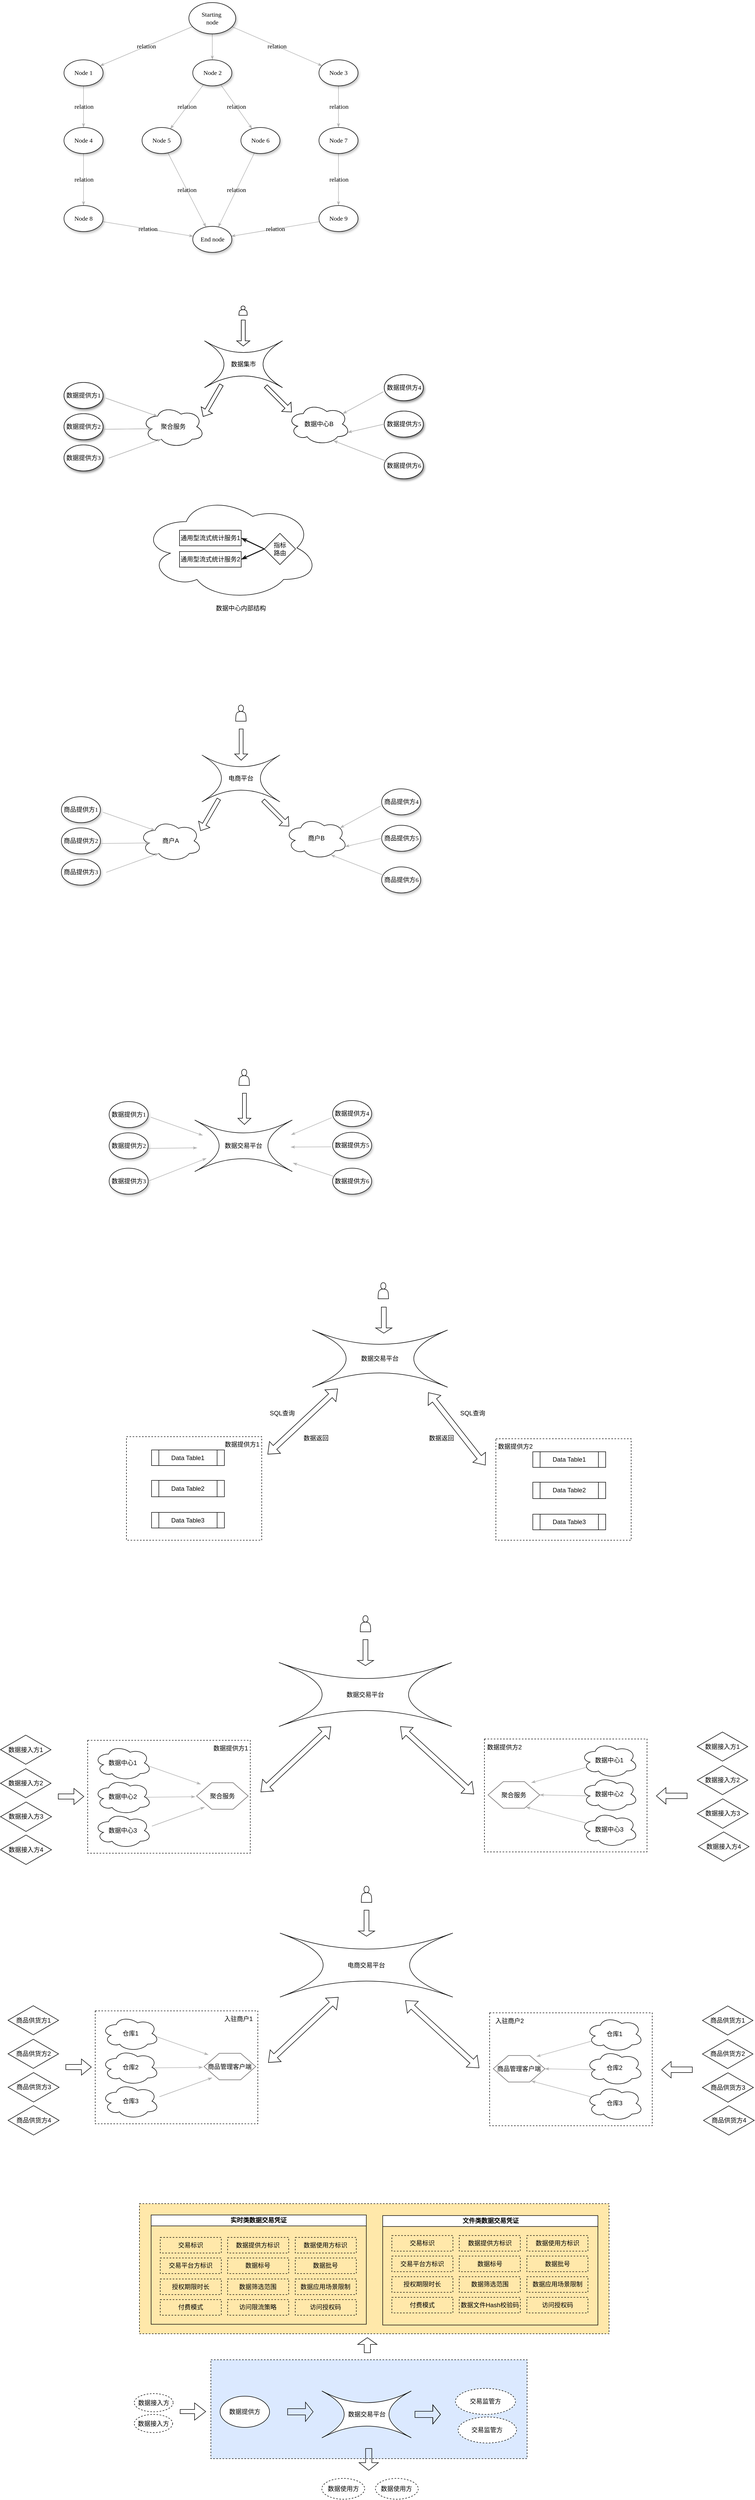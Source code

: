 <mxfile version="26.1.1">
  <diagram name="Page-1" id="42789a77-a242-8287-6e28-9cd8cfd52e62">
    <mxGraphModel dx="1254" dy="1685" grid="1" gridSize="10" guides="1" tooltips="1" connect="1" arrows="1" fold="1" page="1" pageScale="1" pageWidth="1100" pageHeight="850" background="none" math="0" shadow="0">
      <root>
        <mxCell id="0" />
        <mxCell id="1" parent="0" />
        <mxCell id="WbFGJnLKmoSwMzdrF1fv-78" value="" style="rounded=0;whiteSpace=wrap;html=1;dashed=1;fillColor=#FFE8AA;" vertex="1" parent="1">
          <mxGeometry x="355" y="4150" width="902.5" height="250" as="geometry" />
        </mxCell>
        <mxCell id="WbFGJnLKmoSwMzdrF1fv-50" value="" style="rounded=0;whiteSpace=wrap;html=1;dashed=1;fillColor=#DBE9FF;" vertex="1" parent="1">
          <mxGeometry x="492.25" y="4450" width="607.75" height="190" as="geometry" />
        </mxCell>
        <mxCell id="1ea317790d2ca983-12" style="edgeStyle=none;rounded=1;html=1;labelBackgroundColor=none;startArrow=none;startFill=0;startSize=5;endArrow=classicThin;endFill=1;endSize=5;jettySize=auto;orthogonalLoop=1;strokeColor=#B3B3B3;strokeWidth=1;fontFamily=Verdana;fontSize=12" parent="1" source="1ea317790d2ca983-1" target="1ea317790d2ca983-2" edge="1">
          <mxGeometry relative="1" as="geometry" />
        </mxCell>
        <mxCell id="1ea317790d2ca983-13" value="relation" style="edgeStyle=none;rounded=1;html=1;labelBackgroundColor=none;startArrow=none;startFill=0;startSize=5;endArrow=classicThin;endFill=1;endSize=5;jettySize=auto;orthogonalLoop=1;strokeColor=#B3B3B3;strokeWidth=1;fontFamily=Verdana;fontSize=12" parent="1" source="1ea317790d2ca983-1" target="1ea317790d2ca983-9" edge="1">
          <mxGeometry relative="1" as="geometry" />
        </mxCell>
        <mxCell id="1ea317790d2ca983-14" value="relation" style="edgeStyle=none;rounded=1;html=1;labelBackgroundColor=none;startArrow=none;startFill=0;startSize=5;endArrow=classicThin;endFill=1;endSize=5;jettySize=auto;orthogonalLoop=1;strokeColor=#B3B3B3;strokeWidth=1;fontFamily=Verdana;fontSize=12" parent="1" source="1ea317790d2ca983-1" target="1ea317790d2ca983-3" edge="1">
          <mxGeometry relative="1" as="geometry" />
        </mxCell>
        <mxCell id="1ea317790d2ca983-1" value="Starting&amp;nbsp;&lt;div&gt;node&lt;/div&gt;" style="ellipse;whiteSpace=wrap;html=1;rounded=0;shadow=1;comic=0;labelBackgroundColor=none;strokeWidth=1;fontFamily=Verdana;fontSize=12;align=center;" parent="1" vertex="1">
          <mxGeometry x="450" y="-80" width="90" height="60" as="geometry" />
        </mxCell>
        <mxCell id="1ea317790d2ca983-21" value="relation" style="edgeStyle=none;rounded=1;html=1;labelBackgroundColor=none;startArrow=none;startFill=0;startSize=5;endArrow=classicThin;endFill=1;endSize=5;jettySize=auto;orthogonalLoop=1;strokeColor=#B3B3B3;strokeWidth=1;fontFamily=Verdana;fontSize=12" parent="1" source="1ea317790d2ca983-2" target="1ea317790d2ca983-7" edge="1">
          <mxGeometry relative="1" as="geometry" />
        </mxCell>
        <mxCell id="1ea317790d2ca983-22" value="relation" style="edgeStyle=none;rounded=1;html=1;labelBackgroundColor=none;startArrow=none;startFill=0;startSize=5;endArrow=classicThin;endFill=1;endSize=5;jettySize=auto;orthogonalLoop=1;strokeColor=#B3B3B3;strokeWidth=1;fontFamily=Verdana;fontSize=12" parent="1" source="1ea317790d2ca983-2" target="1ea317790d2ca983-6" edge="1">
          <mxGeometry relative="1" as="geometry" />
        </mxCell>
        <mxCell id="1ea317790d2ca983-2" value="&lt;span&gt;Node 2&lt;/span&gt;" style="ellipse;whiteSpace=wrap;html=1;rounded=0;shadow=1;comic=0;labelBackgroundColor=none;strokeWidth=1;fontFamily=Verdana;fontSize=12;align=center;" parent="1" vertex="1">
          <mxGeometry x="457.5" y="30" width="75" height="50" as="geometry" />
        </mxCell>
        <mxCell id="1ea317790d2ca983-15" value="relation" style="edgeStyle=none;rounded=1;html=1;labelBackgroundColor=none;startArrow=none;startFill=0;startSize=5;endArrow=classicThin;endFill=1;endSize=5;jettySize=auto;orthogonalLoop=1;strokeColor=#B3B3B3;strokeWidth=1;fontFamily=Verdana;fontSize=12" parent="1" source="1ea317790d2ca983-3" target="1ea317790d2ca983-4" edge="1">
          <mxGeometry relative="1" as="geometry" />
        </mxCell>
        <mxCell id="1ea317790d2ca983-3" value="&lt;span&gt;Node 3&lt;/span&gt;" style="ellipse;whiteSpace=wrap;html=1;rounded=0;shadow=1;comic=0;labelBackgroundColor=none;strokeWidth=1;fontFamily=Verdana;fontSize=12;align=center;" parent="1" vertex="1">
          <mxGeometry x="700" y="30" width="75" height="50" as="geometry" />
        </mxCell>
        <mxCell id="1ea317790d2ca983-16" value="relation" style="edgeStyle=none;rounded=1;html=1;labelBackgroundColor=none;startArrow=none;startFill=0;startSize=5;endArrow=classicThin;endFill=1;endSize=5;jettySize=auto;orthogonalLoop=1;strokeColor=#B3B3B3;strokeWidth=1;fontFamily=Verdana;fontSize=12" parent="1" source="1ea317790d2ca983-4" target="1ea317790d2ca983-5" edge="1">
          <mxGeometry relative="1" as="geometry" />
        </mxCell>
        <mxCell id="1ea317790d2ca983-4" value="&lt;span&gt;Node 7&lt;/span&gt;" style="ellipse;whiteSpace=wrap;html=1;rounded=0;shadow=1;comic=0;labelBackgroundColor=none;strokeWidth=1;fontFamily=Verdana;fontSize=12;align=center;" parent="1" vertex="1">
          <mxGeometry x="700" y="160" width="75" height="50" as="geometry" />
        </mxCell>
        <mxCell id="1ea317790d2ca983-17" value="relation" style="edgeStyle=none;rounded=1;html=1;labelBackgroundColor=none;startArrow=none;startFill=0;startSize=5;endArrow=classicThin;endFill=1;endSize=5;jettySize=auto;orthogonalLoop=1;strokeColor=#B3B3B3;strokeWidth=1;fontFamily=Verdana;fontSize=12" parent="1" source="1ea317790d2ca983-5" target="1ea317790d2ca983-8" edge="1">
          <mxGeometry relative="1" as="geometry" />
        </mxCell>
        <mxCell id="1ea317790d2ca983-5" value="&lt;span&gt;Node 9&lt;/span&gt;" style="ellipse;whiteSpace=wrap;html=1;rounded=0;shadow=1;comic=0;labelBackgroundColor=none;strokeWidth=1;fontFamily=Verdana;fontSize=12;align=center;" parent="1" vertex="1">
          <mxGeometry x="700" y="310" width="75" height="50" as="geometry" />
        </mxCell>
        <mxCell id="1ea317790d2ca983-23" value="relation" style="edgeStyle=none;rounded=1;html=1;labelBackgroundColor=none;startArrow=none;startFill=0;startSize=5;endArrow=classicThin;endFill=1;endSize=5;jettySize=auto;orthogonalLoop=1;strokeColor=#B3B3B3;strokeWidth=1;fontFamily=Verdana;fontSize=12" parent="1" source="1ea317790d2ca983-6" target="1ea317790d2ca983-8" edge="1">
          <mxGeometry relative="1" as="geometry" />
        </mxCell>
        <mxCell id="1ea317790d2ca983-6" value="&lt;span&gt;Node 6&lt;/span&gt;" style="ellipse;whiteSpace=wrap;html=1;rounded=0;shadow=1;comic=0;labelBackgroundColor=none;strokeWidth=1;fontFamily=Verdana;fontSize=12;align=center;" parent="1" vertex="1">
          <mxGeometry x="550" y="160" width="75" height="50" as="geometry" />
        </mxCell>
        <mxCell id="1ea317790d2ca983-24" value="relation" style="edgeStyle=none;rounded=1;html=1;labelBackgroundColor=none;startArrow=none;startFill=0;startSize=5;endArrow=classicThin;endFill=1;endSize=5;jettySize=auto;orthogonalLoop=1;strokeColor=#B3B3B3;strokeWidth=1;fontFamily=Verdana;fontSize=12" parent="1" source="1ea317790d2ca983-7" target="1ea317790d2ca983-8" edge="1">
          <mxGeometry relative="1" as="geometry" />
        </mxCell>
        <mxCell id="1ea317790d2ca983-7" value="&lt;span&gt;Node 5&lt;/span&gt;" style="ellipse;whiteSpace=wrap;html=1;rounded=0;shadow=1;comic=0;labelBackgroundColor=none;strokeWidth=1;fontFamily=Verdana;fontSize=12;align=center;" parent="1" vertex="1">
          <mxGeometry x="360" y="160" width="75" height="50" as="geometry" />
        </mxCell>
        <mxCell id="1ea317790d2ca983-8" value="End node" style="ellipse;whiteSpace=wrap;html=1;rounded=0;shadow=1;comic=0;labelBackgroundColor=none;strokeWidth=1;fontFamily=Verdana;fontSize=12;align=center;" parent="1" vertex="1">
          <mxGeometry x="457.5" y="350" width="75" height="50" as="geometry" />
        </mxCell>
        <mxCell id="1ea317790d2ca983-19" value="relation" style="edgeStyle=none;rounded=1;html=1;labelBackgroundColor=none;startArrow=none;startFill=0;startSize=5;endArrow=classicThin;endFill=1;endSize=5;jettySize=auto;orthogonalLoop=1;strokeColor=#B3B3B3;strokeWidth=1;fontFamily=Verdana;fontSize=12" parent="1" source="1ea317790d2ca983-9" target="1ea317790d2ca983-10" edge="1">
          <mxGeometry relative="1" as="geometry" />
        </mxCell>
        <mxCell id="1ea317790d2ca983-9" value="Node 1" style="ellipse;whiteSpace=wrap;html=1;rounded=0;shadow=1;comic=0;labelBackgroundColor=none;strokeWidth=1;fontFamily=Verdana;fontSize=12;align=center;" parent="1" vertex="1">
          <mxGeometry x="210" y="30" width="75" height="50" as="geometry" />
        </mxCell>
        <mxCell id="1ea317790d2ca983-20" value="relation" style="edgeStyle=none;rounded=1;html=1;labelBackgroundColor=none;startArrow=none;startFill=0;startSize=5;endArrow=classicThin;endFill=1;endSize=5;jettySize=auto;orthogonalLoop=1;strokeColor=#B3B3B3;strokeWidth=1;fontFamily=Verdana;fontSize=12" parent="1" source="1ea317790d2ca983-10" target="1ea317790d2ca983-11" edge="1">
          <mxGeometry relative="1" as="geometry" />
        </mxCell>
        <mxCell id="1ea317790d2ca983-10" value="&lt;span&gt;Node 4&lt;/span&gt;" style="ellipse;whiteSpace=wrap;html=1;rounded=0;shadow=1;comic=0;labelBackgroundColor=none;strokeWidth=1;fontFamily=Verdana;fontSize=12;align=center;" parent="1" vertex="1">
          <mxGeometry x="210" y="160" width="75" height="50" as="geometry" />
        </mxCell>
        <mxCell id="1ea317790d2ca983-18" value="relation" style="edgeStyle=none;rounded=1;html=1;labelBackgroundColor=none;startArrow=none;startFill=0;startSize=5;endArrow=classicThin;endFill=1;endSize=5;jettySize=auto;orthogonalLoop=1;strokeColor=#B3B3B3;strokeWidth=1;fontFamily=Verdana;fontSize=12" parent="1" source="1ea317790d2ca983-11" target="1ea317790d2ca983-8" edge="1">
          <mxGeometry relative="1" as="geometry" />
        </mxCell>
        <mxCell id="1ea317790d2ca983-11" value="&lt;span&gt;Node 8&lt;/span&gt;" style="ellipse;whiteSpace=wrap;html=1;rounded=0;shadow=1;comic=0;labelBackgroundColor=none;strokeWidth=1;fontFamily=Verdana;fontSize=12;align=center;" parent="1" vertex="1">
          <mxGeometry x="210" y="310" width="75" height="50" as="geometry" />
        </mxCell>
        <mxCell id="JadHm6w2A9o158eFmOsi-1" value="数据提供方1" style="ellipse;whiteSpace=wrap;html=1;rounded=0;shadow=1;comic=0;labelBackgroundColor=none;strokeWidth=1;fontFamily=Verdana;fontSize=12;align=center;" parent="1" vertex="1">
          <mxGeometry x="210" y="650" width="75" height="50" as="geometry" />
        </mxCell>
        <mxCell id="JadHm6w2A9o158eFmOsi-2" value="数据提供方2" style="ellipse;whiteSpace=wrap;html=1;rounded=0;shadow=1;comic=0;labelBackgroundColor=none;strokeWidth=1;fontFamily=Verdana;fontSize=12;align=center;" parent="1" vertex="1">
          <mxGeometry x="210" y="710" width="75" height="50" as="geometry" />
        </mxCell>
        <mxCell id="JadHm6w2A9o158eFmOsi-5" value="聚合服务" style="ellipse;shape=cloud;whiteSpace=wrap;html=1;" parent="1" vertex="1">
          <mxGeometry x="360" y="695" width="120" height="80" as="geometry" />
        </mxCell>
        <mxCell id="JadHm6w2A9o158eFmOsi-6" value="数据提供方3" style="ellipse;whiteSpace=wrap;html=1;rounded=0;shadow=1;comic=0;labelBackgroundColor=none;strokeWidth=1;fontFamily=Verdana;fontSize=12;align=center;" parent="1" vertex="1">
          <mxGeometry x="210" y="770" width="75" height="50" as="geometry" />
        </mxCell>
        <mxCell id="JadHm6w2A9o158eFmOsi-7" value="数据中心B" style="ellipse;shape=cloud;whiteSpace=wrap;html=1;" parent="1" vertex="1">
          <mxGeometry x="640" y="690" width="120" height="80" as="geometry" />
        </mxCell>
        <mxCell id="JadHm6w2A9o158eFmOsi-8" value="数据提供方4" style="ellipse;whiteSpace=wrap;html=1;rounded=0;shadow=1;comic=0;labelBackgroundColor=none;strokeWidth=1;fontFamily=Verdana;fontSize=12;align=center;" parent="1" vertex="1">
          <mxGeometry x="825.5" y="635" width="75" height="50" as="geometry" />
        </mxCell>
        <mxCell id="JadHm6w2A9o158eFmOsi-9" value="数据提供方5" style="ellipse;whiteSpace=wrap;html=1;rounded=0;shadow=1;comic=0;labelBackgroundColor=none;strokeWidth=1;fontFamily=Verdana;fontSize=12;align=center;" parent="1" vertex="1">
          <mxGeometry x="825.5" y="705" width="75" height="50" as="geometry" />
        </mxCell>
        <mxCell id="JadHm6w2A9o158eFmOsi-10" value="数据提供方6" style="ellipse;whiteSpace=wrap;html=1;rounded=0;shadow=1;comic=0;labelBackgroundColor=none;strokeWidth=1;fontFamily=Verdana;fontSize=12;align=center;" parent="1" vertex="1">
          <mxGeometry x="825.5" y="785" width="75" height="50" as="geometry" />
        </mxCell>
        <mxCell id="JadHm6w2A9o158eFmOsi-11" value="" style="edgeStyle=none;rounded=1;html=1;labelBackgroundColor=none;startArrow=none;startFill=0;startSize=5;endArrow=classicThin;endFill=1;endSize=5;jettySize=auto;orthogonalLoop=1;strokeColor=#B3B3B3;strokeWidth=1;fontFamily=Verdana;fontSize=12;exitX=-0.027;exitY=0.66;exitDx=0;exitDy=0;exitPerimeter=0;entryX=0.88;entryY=0.25;entryDx=0;entryDy=0;entryPerimeter=0;" parent="1" source="JadHm6w2A9o158eFmOsi-8" target="JadHm6w2A9o158eFmOsi-7" edge="1">
          <mxGeometry x="-0.478" y="144" relative="1" as="geometry">
            <mxPoint x="930" y="695" as="sourcePoint" />
            <mxPoint x="760" y="723" as="targetPoint" />
            <mxPoint as="offset" />
          </mxGeometry>
        </mxCell>
        <mxCell id="JadHm6w2A9o158eFmOsi-12" value="" style="edgeStyle=none;rounded=1;html=1;labelBackgroundColor=none;startArrow=none;startFill=0;startSize=5;endArrow=classicThin;endFill=1;endSize=5;jettySize=auto;orthogonalLoop=1;strokeColor=#B3B3B3;strokeWidth=1;fontFamily=Verdana;fontSize=12;exitX=0;exitY=0.5;exitDx=0;exitDy=0;entryX=0.96;entryY=0.7;entryDx=0;entryDy=0;entryPerimeter=0;" parent="1" source="JadHm6w2A9o158eFmOsi-9" target="JadHm6w2A9o158eFmOsi-7" edge="1">
          <mxGeometry x="-0.478" y="144" relative="1" as="geometry">
            <mxPoint x="833.5" y="678" as="sourcePoint" />
            <mxPoint x="770" y="733" as="targetPoint" />
            <mxPoint as="offset" />
          </mxGeometry>
        </mxCell>
        <mxCell id="JadHm6w2A9o158eFmOsi-13" value="" style="edgeStyle=none;rounded=1;html=1;labelBackgroundColor=none;startArrow=none;startFill=0;startSize=5;endArrow=classicThin;endFill=1;endSize=5;jettySize=auto;orthogonalLoop=1;strokeColor=#B3B3B3;strokeWidth=1;fontFamily=Verdana;fontSize=12;entryX=0.733;entryY=0.9;entryDx=0;entryDy=0;entryPerimeter=0;exitX=0.08;exitY=0.34;exitDx=0;exitDy=0;exitPerimeter=0;" parent="1" source="JadHm6w2A9o158eFmOsi-10" target="JadHm6w2A9o158eFmOsi-7" edge="1">
          <mxGeometry x="-0.478" y="144" relative="1" as="geometry">
            <mxPoint x="817.5" y="795" as="sourcePoint" />
            <mxPoint x="780" y="743" as="targetPoint" />
            <mxPoint as="offset" />
          </mxGeometry>
        </mxCell>
        <mxCell id="JadHm6w2A9o158eFmOsi-14" value="" style="edgeStyle=none;rounded=1;html=1;labelBackgroundColor=none;startArrow=none;startFill=0;startSize=5;endArrow=classicThin;endFill=1;endSize=5;jettySize=auto;orthogonalLoop=1;strokeColor=#B3B3B3;strokeWidth=1;fontFamily=Verdana;fontSize=12;entryX=0.25;entryY=0.25;entryDx=0;entryDy=0;entryPerimeter=0;" parent="1" target="JadHm6w2A9o158eFmOsi-5" edge="1">
          <mxGeometry x="-0.478" y="144" relative="1" as="geometry">
            <mxPoint x="290" y="680" as="sourcePoint" />
            <mxPoint x="320" y="690" as="targetPoint" />
            <mxPoint as="offset" />
          </mxGeometry>
        </mxCell>
        <mxCell id="JadHm6w2A9o158eFmOsi-15" value="" style="edgeStyle=none;rounded=1;html=1;labelBackgroundColor=none;startArrow=none;startFill=0;startSize=5;endArrow=classicThin;endFill=1;endSize=5;jettySize=auto;orthogonalLoop=1;strokeColor=#B3B3B3;strokeWidth=1;fontFamily=Verdana;fontSize=12;entryX=0.16;entryY=0.55;entryDx=0;entryDy=0;entryPerimeter=0;" parent="1" target="JadHm6w2A9o158eFmOsi-5" edge="1">
          <mxGeometry x="-0.478" y="144" relative="1" as="geometry">
            <mxPoint x="285" y="740" as="sourcePoint" />
            <mxPoint x="355" y="775" as="targetPoint" />
            <mxPoint as="offset" />
          </mxGeometry>
        </mxCell>
        <mxCell id="JadHm6w2A9o158eFmOsi-16" value="" style="edgeStyle=none;rounded=1;html=1;labelBackgroundColor=none;startArrow=none;startFill=0;startSize=5;endArrow=classicThin;endFill=1;endSize=5;jettySize=auto;orthogonalLoop=1;strokeColor=#B3B3B3;strokeWidth=1;fontFamily=Verdana;fontSize=12;entryX=0.31;entryY=0.8;entryDx=0;entryDy=0;entryPerimeter=0;" parent="1" target="JadHm6w2A9o158eFmOsi-5" edge="1">
          <mxGeometry x="-0.478" y="144" relative="1" as="geometry">
            <mxPoint x="296" y="795.5" as="sourcePoint" />
            <mxPoint x="360" y="794.5" as="targetPoint" />
            <mxPoint as="offset" />
          </mxGeometry>
        </mxCell>
        <mxCell id="JadHm6w2A9o158eFmOsi-19" value="数据集市" style="shape=switch;whiteSpace=wrap;html=1;" parent="1" vertex="1">
          <mxGeometry x="480" y="570" width="150" height="90" as="geometry" />
        </mxCell>
        <mxCell id="JadHm6w2A9o158eFmOsi-20" value="" style="shape=actor;whiteSpace=wrap;html=1;" parent="1" vertex="1">
          <mxGeometry x="546.25" y="503" width="15.75" height="18" as="geometry" />
        </mxCell>
        <mxCell id="JadHm6w2A9o158eFmOsi-21" value="" style="shape=singleArrow;direction=south;whiteSpace=wrap;html=1;" parent="1" vertex="1">
          <mxGeometry x="542" y="530" width="25" height="50" as="geometry" />
        </mxCell>
        <mxCell id="JadHm6w2A9o158eFmOsi-23" value="" style="shape=singleArrow;direction=south;whiteSpace=wrap;html=1;rotation=30;" parent="1" vertex="1">
          <mxGeometry x="482.5" y="650" width="25" height="70" as="geometry" />
        </mxCell>
        <mxCell id="JadHm6w2A9o158eFmOsi-24" value="" style="shape=singleArrow;direction=south;whiteSpace=wrap;html=1;rotation=-45;" parent="1" vertex="1">
          <mxGeometry x="610" y="647" width="25" height="70" as="geometry" />
        </mxCell>
        <mxCell id="JadHm6w2A9o158eFmOsi-29" value="" style="ellipse;shape=cloud;whiteSpace=wrap;html=1;" parent="1" vertex="1">
          <mxGeometry x="360" y="867" width="340" height="202" as="geometry" />
        </mxCell>
        <mxCell id="JadHm6w2A9o158eFmOsi-33" value="指标&lt;div&gt;路由&lt;/div&gt;" style="rhombus;whiteSpace=wrap;html=1;" parent="1" vertex="1">
          <mxGeometry x="595" y="940" width="60" height="60" as="geometry" />
        </mxCell>
        <mxCell id="JadHm6w2A9o158eFmOsi-34" value="通用型流式统计服务2" style="rounded=0;whiteSpace=wrap;html=1;" parent="1" vertex="1">
          <mxGeometry x="432" y="975" width="118.5" height="30" as="geometry" />
        </mxCell>
        <mxCell id="JadHm6w2A9o158eFmOsi-35" value="" style="edgeStyle=none;rounded=1;html=1;labelBackgroundColor=none;startArrow=none;startFill=0;startSize=5;endArrow=classicThin;endFill=1;endSize=5;jettySize=auto;orthogonalLoop=1;strokeColor=#1A1A1A;strokeWidth=2;fontFamily=Verdana;fontSize=12;exitX=0;exitY=0.5;exitDx=0;exitDy=0;entryX=1;entryY=0.5;entryDx=0;entryDy=0;" parent="1" source="JadHm6w2A9o158eFmOsi-33" target="JadHm6w2A9o158eFmOsi-38" edge="1">
          <mxGeometry x="-0.478" y="144" relative="1" as="geometry">
            <mxPoint x="655" y="962.5" as="sourcePoint" />
            <mxPoint x="552" y="954.5" as="targetPoint" />
            <mxPoint as="offset" />
          </mxGeometry>
        </mxCell>
        <mxCell id="JadHm6w2A9o158eFmOsi-36" value="" style="edgeStyle=none;rounded=1;html=1;labelBackgroundColor=none;startArrow=none;startFill=0;startSize=5;endArrow=classicThin;endFill=1;endSize=5;jettySize=auto;orthogonalLoop=1;strokeColor=#1A1A1A;strokeWidth=2;fontFamily=Verdana;fontSize=12;entryX=1;entryY=0.5;entryDx=0;entryDy=0;exitX=0;exitY=0.5;exitDx=0;exitDy=0;" parent="1" source="JadHm6w2A9o158eFmOsi-33" target="JadHm6w2A9o158eFmOsi-34" edge="1">
          <mxGeometry x="-0.478" y="144" relative="1" as="geometry">
            <mxPoint x="587" y="972" as="sourcePoint" />
            <mxPoint x="554" y="965" as="targetPoint" />
            <mxPoint as="offset" />
          </mxGeometry>
        </mxCell>
        <mxCell id="JadHm6w2A9o158eFmOsi-37" value="数据中心内部结构" style="text;html=1;align=center;verticalAlign=middle;whiteSpace=wrap;rounded=0;" parent="1" vertex="1">
          <mxGeometry x="482" y="1069" width="136" height="30" as="geometry" />
        </mxCell>
        <mxCell id="JadHm6w2A9o158eFmOsi-38" value="通用型流式统计服务1" style="rounded=0;whiteSpace=wrap;html=1;" parent="1" vertex="1">
          <mxGeometry x="432" y="934" width="118.5" height="30" as="geometry" />
        </mxCell>
        <mxCell id="JadHm6w2A9o158eFmOsi-39" value="商品提供方1" style="ellipse;whiteSpace=wrap;html=1;rounded=0;shadow=1;comic=0;labelBackgroundColor=none;strokeWidth=1;fontFamily=Verdana;fontSize=12;align=center;" parent="1" vertex="1">
          <mxGeometry x="205" y="1446" width="75" height="50" as="geometry" />
        </mxCell>
        <mxCell id="JadHm6w2A9o158eFmOsi-40" value="商品提供方2" style="ellipse;whiteSpace=wrap;html=1;rounded=0;shadow=1;comic=0;labelBackgroundColor=none;strokeWidth=1;fontFamily=Verdana;fontSize=12;align=center;" parent="1" vertex="1">
          <mxGeometry x="205" y="1506" width="75" height="50" as="geometry" />
        </mxCell>
        <mxCell id="JadHm6w2A9o158eFmOsi-41" value="商户A" style="ellipse;shape=cloud;whiteSpace=wrap;html=1;" parent="1" vertex="1">
          <mxGeometry x="355" y="1491" width="120" height="80" as="geometry" />
        </mxCell>
        <mxCell id="JadHm6w2A9o158eFmOsi-42" value="商品提供方3" style="ellipse;whiteSpace=wrap;html=1;rounded=0;shadow=1;comic=0;labelBackgroundColor=none;strokeWidth=1;fontFamily=Verdana;fontSize=12;align=center;" parent="1" vertex="1">
          <mxGeometry x="205" y="1566" width="75" height="50" as="geometry" />
        </mxCell>
        <mxCell id="JadHm6w2A9o158eFmOsi-43" value="商户B" style="ellipse;shape=cloud;whiteSpace=wrap;html=1;" parent="1" vertex="1">
          <mxGeometry x="635" y="1486" width="120" height="80" as="geometry" />
        </mxCell>
        <mxCell id="JadHm6w2A9o158eFmOsi-44" value="商品提供方4" style="ellipse;whiteSpace=wrap;html=1;rounded=0;shadow=1;comic=0;labelBackgroundColor=none;strokeWidth=1;fontFamily=Verdana;fontSize=12;align=center;" parent="1" vertex="1">
          <mxGeometry x="820.5" y="1431" width="75" height="50" as="geometry" />
        </mxCell>
        <mxCell id="JadHm6w2A9o158eFmOsi-45" value="商品提供方5" style="ellipse;whiteSpace=wrap;html=1;rounded=0;shadow=1;comic=0;labelBackgroundColor=none;strokeWidth=1;fontFamily=Verdana;fontSize=12;align=center;" parent="1" vertex="1">
          <mxGeometry x="820.5" y="1501" width="75" height="50" as="geometry" />
        </mxCell>
        <mxCell id="JadHm6w2A9o158eFmOsi-46" value="商品提供方6" style="ellipse;whiteSpace=wrap;html=1;rounded=0;shadow=1;comic=0;labelBackgroundColor=none;strokeWidth=1;fontFamily=Verdana;fontSize=12;align=center;" parent="1" vertex="1">
          <mxGeometry x="820.5" y="1581" width="75" height="50" as="geometry" />
        </mxCell>
        <mxCell id="JadHm6w2A9o158eFmOsi-47" value="" style="edgeStyle=none;rounded=1;html=1;labelBackgroundColor=none;startArrow=none;startFill=0;startSize=5;endArrow=classicThin;endFill=1;endSize=5;jettySize=auto;orthogonalLoop=1;strokeColor=#B3B3B3;strokeWidth=1;fontFamily=Verdana;fontSize=12;exitX=-0.027;exitY=0.66;exitDx=0;exitDy=0;exitPerimeter=0;entryX=0.88;entryY=0.25;entryDx=0;entryDy=0;entryPerimeter=0;" parent="1" source="JadHm6w2A9o158eFmOsi-44" target="JadHm6w2A9o158eFmOsi-43" edge="1">
          <mxGeometry x="-0.478" y="144" relative="1" as="geometry">
            <mxPoint x="925" y="1491" as="sourcePoint" />
            <mxPoint x="755" y="1519" as="targetPoint" />
            <mxPoint as="offset" />
          </mxGeometry>
        </mxCell>
        <mxCell id="JadHm6w2A9o158eFmOsi-48" value="" style="edgeStyle=none;rounded=1;html=1;labelBackgroundColor=none;startArrow=none;startFill=0;startSize=5;endArrow=classicThin;endFill=1;endSize=5;jettySize=auto;orthogonalLoop=1;strokeColor=#B3B3B3;strokeWidth=1;fontFamily=Verdana;fontSize=12;exitX=0;exitY=0.5;exitDx=0;exitDy=0;entryX=0.96;entryY=0.7;entryDx=0;entryDy=0;entryPerimeter=0;" parent="1" source="JadHm6w2A9o158eFmOsi-45" target="JadHm6w2A9o158eFmOsi-43" edge="1">
          <mxGeometry x="-0.478" y="144" relative="1" as="geometry">
            <mxPoint x="828.5" y="1474" as="sourcePoint" />
            <mxPoint x="765" y="1529" as="targetPoint" />
            <mxPoint as="offset" />
          </mxGeometry>
        </mxCell>
        <mxCell id="JadHm6w2A9o158eFmOsi-49" value="" style="edgeStyle=none;rounded=1;html=1;labelBackgroundColor=none;startArrow=none;startFill=0;startSize=5;endArrow=classicThin;endFill=1;endSize=5;jettySize=auto;orthogonalLoop=1;strokeColor=#B3B3B3;strokeWidth=1;fontFamily=Verdana;fontSize=12;entryX=0.733;entryY=0.9;entryDx=0;entryDy=0;entryPerimeter=0;exitX=0.08;exitY=0.34;exitDx=0;exitDy=0;exitPerimeter=0;" parent="1" source="JadHm6w2A9o158eFmOsi-46" target="JadHm6w2A9o158eFmOsi-43" edge="1">
          <mxGeometry x="-0.478" y="144" relative="1" as="geometry">
            <mxPoint x="812.5" y="1591" as="sourcePoint" />
            <mxPoint x="775" y="1539" as="targetPoint" />
            <mxPoint as="offset" />
          </mxGeometry>
        </mxCell>
        <mxCell id="JadHm6w2A9o158eFmOsi-50" value="" style="edgeStyle=none;rounded=1;html=1;labelBackgroundColor=none;startArrow=none;startFill=0;startSize=5;endArrow=classicThin;endFill=1;endSize=5;jettySize=auto;orthogonalLoop=1;strokeColor=#B3B3B3;strokeWidth=1;fontFamily=Verdana;fontSize=12;entryX=0.25;entryY=0.25;entryDx=0;entryDy=0;entryPerimeter=0;" parent="1" target="JadHm6w2A9o158eFmOsi-41" edge="1">
          <mxGeometry x="-0.478" y="144" relative="1" as="geometry">
            <mxPoint x="285" y="1476" as="sourcePoint" />
            <mxPoint x="315" y="1486" as="targetPoint" />
            <mxPoint as="offset" />
          </mxGeometry>
        </mxCell>
        <mxCell id="JadHm6w2A9o158eFmOsi-51" value="" style="edgeStyle=none;rounded=1;html=1;labelBackgroundColor=none;startArrow=none;startFill=0;startSize=5;endArrow=classicThin;endFill=1;endSize=5;jettySize=auto;orthogonalLoop=1;strokeColor=#B3B3B3;strokeWidth=1;fontFamily=Verdana;fontSize=12;entryX=0.16;entryY=0.55;entryDx=0;entryDy=0;entryPerimeter=0;" parent="1" target="JadHm6w2A9o158eFmOsi-41" edge="1">
          <mxGeometry x="-0.478" y="144" relative="1" as="geometry">
            <mxPoint x="280" y="1536" as="sourcePoint" />
            <mxPoint x="350" y="1571" as="targetPoint" />
            <mxPoint as="offset" />
          </mxGeometry>
        </mxCell>
        <mxCell id="JadHm6w2A9o158eFmOsi-52" value="" style="edgeStyle=none;rounded=1;html=1;labelBackgroundColor=none;startArrow=none;startFill=0;startSize=5;endArrow=classicThin;endFill=1;endSize=5;jettySize=auto;orthogonalLoop=1;strokeColor=#B3B3B3;strokeWidth=1;fontFamily=Verdana;fontSize=12;entryX=0.31;entryY=0.8;entryDx=0;entryDy=0;entryPerimeter=0;" parent="1" target="JadHm6w2A9o158eFmOsi-41" edge="1">
          <mxGeometry x="-0.478" y="144" relative="1" as="geometry">
            <mxPoint x="291" y="1591.5" as="sourcePoint" />
            <mxPoint x="355" y="1590.5" as="targetPoint" />
            <mxPoint as="offset" />
          </mxGeometry>
        </mxCell>
        <mxCell id="JadHm6w2A9o158eFmOsi-53" value="电商平台" style="shape=switch;whiteSpace=wrap;html=1;" parent="1" vertex="1">
          <mxGeometry x="475" y="1366" width="150" height="90" as="geometry" />
        </mxCell>
        <mxCell id="JadHm6w2A9o158eFmOsi-54" value="" style="shape=actor;whiteSpace=wrap;html=1;" parent="1" vertex="1">
          <mxGeometry x="540" y="1270" width="20" height="31" as="geometry" />
        </mxCell>
        <mxCell id="JadHm6w2A9o158eFmOsi-55" value="" style="shape=singleArrow;direction=south;whiteSpace=wrap;html=1;" parent="1" vertex="1">
          <mxGeometry x="538" y="1316" width="25" height="60" as="geometry" />
        </mxCell>
        <mxCell id="JadHm6w2A9o158eFmOsi-56" value="" style="shape=singleArrow;direction=south;whiteSpace=wrap;html=1;rotation=30;" parent="1" vertex="1">
          <mxGeometry x="477.5" y="1446" width="25" height="70" as="geometry" />
        </mxCell>
        <mxCell id="JadHm6w2A9o158eFmOsi-57" value="" style="shape=singleArrow;direction=south;whiteSpace=wrap;html=1;rotation=-45;" parent="1" vertex="1">
          <mxGeometry x="605" y="1443" width="25" height="70" as="geometry" />
        </mxCell>
        <mxCell id="JadHm6w2A9o158eFmOsi-77" value="数据提供方1" style="ellipse;whiteSpace=wrap;html=1;rounded=0;shadow=1;comic=0;labelBackgroundColor=none;strokeWidth=1;fontFamily=Verdana;fontSize=12;align=center;" parent="1" vertex="1">
          <mxGeometry x="296.75" y="2032" width="75" height="50" as="geometry" />
        </mxCell>
        <mxCell id="JadHm6w2A9o158eFmOsi-78" value="数据提供方2" style="ellipse;whiteSpace=wrap;html=1;rounded=0;shadow=1;comic=0;labelBackgroundColor=none;strokeWidth=1;fontFamily=Verdana;fontSize=12;align=center;" parent="1" vertex="1">
          <mxGeometry x="296.75" y="2092" width="75" height="50" as="geometry" />
        </mxCell>
        <mxCell id="JadHm6w2A9o158eFmOsi-80" value="数据提供方3" style="ellipse;whiteSpace=wrap;html=1;rounded=0;shadow=1;comic=0;labelBackgroundColor=none;strokeWidth=1;fontFamily=Verdana;fontSize=12;align=center;" parent="1" vertex="1">
          <mxGeometry x="296.75" y="2160" width="75" height="50" as="geometry" />
        </mxCell>
        <mxCell id="JadHm6w2A9o158eFmOsi-82" value="数据提供方4" style="ellipse;whiteSpace=wrap;html=1;rounded=0;shadow=1;comic=0;labelBackgroundColor=none;strokeWidth=1;fontFamily=Verdana;fontSize=12;align=center;" parent="1" vertex="1">
          <mxGeometry x="726.25" y="2030" width="75" height="50" as="geometry" />
        </mxCell>
        <mxCell id="JadHm6w2A9o158eFmOsi-83" value="数据提供方5" style="ellipse;whiteSpace=wrap;html=1;rounded=0;shadow=1;comic=0;labelBackgroundColor=none;strokeWidth=1;fontFamily=Verdana;fontSize=12;align=center;" parent="1" vertex="1">
          <mxGeometry x="726.25" y="2091" width="75" height="50" as="geometry" />
        </mxCell>
        <mxCell id="JadHm6w2A9o158eFmOsi-84" value="数据提供方6" style="ellipse;whiteSpace=wrap;html=1;rounded=0;shadow=1;comic=0;labelBackgroundColor=none;strokeWidth=1;fontFamily=Verdana;fontSize=12;align=center;" parent="1" vertex="1">
          <mxGeometry x="726.25" y="2160" width="75" height="50" as="geometry" />
        </mxCell>
        <mxCell id="JadHm6w2A9o158eFmOsi-85" value="" style="edgeStyle=none;rounded=1;html=1;labelBackgroundColor=none;startArrow=none;startFill=0;startSize=5;endArrow=classicThin;endFill=1;endSize=5;jettySize=auto;orthogonalLoop=1;strokeColor=#B3B3B3;strokeWidth=1;fontFamily=Verdana;fontSize=12;exitX=-0.027;exitY=0.66;exitDx=0;exitDy=0;exitPerimeter=0;entryX=0.88;entryY=0.25;entryDx=0;entryDy=0;entryPerimeter=0;" parent="1" source="JadHm6w2A9o158eFmOsi-82" edge="1">
          <mxGeometry x="-0.478" y="144" relative="1" as="geometry">
            <mxPoint x="830.75" y="2081" as="sourcePoint" />
            <mxPoint x="646.35" y="2096" as="targetPoint" />
            <mxPoint as="offset" />
          </mxGeometry>
        </mxCell>
        <mxCell id="JadHm6w2A9o158eFmOsi-86" value="" style="edgeStyle=none;rounded=1;html=1;labelBackgroundColor=none;startArrow=none;startFill=0;startSize=5;endArrow=classicThin;endFill=1;endSize=5;jettySize=auto;orthogonalLoop=1;strokeColor=#B3B3B3;strokeWidth=1;fontFamily=Verdana;fontSize=12;exitX=0;exitY=0.5;exitDx=0;exitDy=0;" parent="1" edge="1">
          <mxGeometry x="-0.478" y="144" relative="1" as="geometry">
            <mxPoint x="723.25" y="2119" as="sourcePoint" />
            <mxPoint x="645.75" y="2119.453" as="targetPoint" />
            <mxPoint as="offset" />
          </mxGeometry>
        </mxCell>
        <mxCell id="JadHm6w2A9o158eFmOsi-87" value="" style="edgeStyle=none;rounded=1;html=1;labelBackgroundColor=none;startArrow=none;startFill=0;startSize=5;endArrow=classicThin;endFill=1;endSize=5;jettySize=auto;orthogonalLoop=1;strokeColor=#B3B3B3;strokeWidth=1;fontFamily=Verdana;fontSize=12;exitX=0.08;exitY=0.34;exitDx=0;exitDy=0;exitPerimeter=0;" parent="1" source="JadHm6w2A9o158eFmOsi-84" edge="1">
          <mxGeometry x="-0.478" y="144" relative="1" as="geometry">
            <mxPoint x="816.25" y="2181" as="sourcePoint" />
            <mxPoint x="650" y="2150" as="targetPoint" />
            <mxPoint as="offset" />
          </mxGeometry>
        </mxCell>
        <mxCell id="JadHm6w2A9o158eFmOsi-88" value="" style="edgeStyle=none;rounded=1;html=1;labelBackgroundColor=none;startArrow=none;startFill=0;startSize=5;endArrow=classicThin;endFill=1;endSize=5;jettySize=auto;orthogonalLoop=1;strokeColor=#B3B3B3;strokeWidth=1;fontFamily=Verdana;fontSize=12;entryX=0.25;entryY=0.25;entryDx=0;entryDy=0;entryPerimeter=0;" parent="1" edge="1">
          <mxGeometry x="-0.478" y="144" relative="1" as="geometry">
            <mxPoint x="376.75" y="2062" as="sourcePoint" />
            <mxPoint x="476.75" y="2097" as="targetPoint" />
            <mxPoint as="offset" />
          </mxGeometry>
        </mxCell>
        <mxCell id="JadHm6w2A9o158eFmOsi-89" value="" style="edgeStyle=none;rounded=1;html=1;labelBackgroundColor=none;startArrow=none;startFill=0;startSize=5;endArrow=classicThin;endFill=1;endSize=5;jettySize=auto;orthogonalLoop=1;strokeColor=#B3B3B3;strokeWidth=1;fontFamily=Verdana;fontSize=12;entryX=0.16;entryY=0.55;entryDx=0;entryDy=0;entryPerimeter=0;" parent="1" edge="1">
          <mxGeometry x="-0.478" y="144" relative="1" as="geometry">
            <mxPoint x="371.75" y="2122" as="sourcePoint" />
            <mxPoint x="465.95" y="2121" as="targetPoint" />
            <mxPoint as="offset" />
          </mxGeometry>
        </mxCell>
        <mxCell id="JadHm6w2A9o158eFmOsi-90" value="" style="edgeStyle=none;rounded=1;html=1;labelBackgroundColor=none;startArrow=none;startFill=0;startSize=5;endArrow=classicThin;endFill=1;endSize=5;jettySize=auto;orthogonalLoop=1;strokeColor=#B3B3B3;strokeWidth=1;fontFamily=Verdana;fontSize=12;entryX=0.31;entryY=0.8;entryDx=0;entryDy=0;entryPerimeter=0;exitX=1;exitY=0.5;exitDx=0;exitDy=0;" parent="1" source="JadHm6w2A9o158eFmOsi-80" edge="1">
          <mxGeometry x="-0.478" y="144" relative="1" as="geometry">
            <mxPoint x="382.75" y="2177.5" as="sourcePoint" />
            <mxPoint x="483.95" y="2141" as="targetPoint" />
            <mxPoint as="offset" />
          </mxGeometry>
        </mxCell>
        <mxCell id="JadHm6w2A9o158eFmOsi-91" value="数据交易平台" style="shape=switch;whiteSpace=wrap;html=1;" parent="1" vertex="1">
          <mxGeometry x="461.25" y="2067.5" width="187.5" height="99" as="geometry" />
        </mxCell>
        <mxCell id="JadHm6w2A9o158eFmOsi-92" value="" style="shape=actor;whiteSpace=wrap;html=1;" parent="1" vertex="1">
          <mxGeometry x="546.25" y="1970" width="20" height="31" as="geometry" />
        </mxCell>
        <mxCell id="JadHm6w2A9o158eFmOsi-93" value="" style="shape=singleArrow;direction=south;whiteSpace=wrap;html=1;" parent="1" vertex="1">
          <mxGeometry x="544.25" y="2016" width="25" height="60" as="geometry" />
        </mxCell>
        <mxCell id="J39QNY5taY0jpt4NfU4f-1" value="数据提供方1" style="ellipse;whiteSpace=wrap;html=1;rounded=0;shadow=1;comic=0;labelBackgroundColor=none;strokeWidth=1;fontFamily=Verdana;fontSize=12;align=center;" parent="1" vertex="1">
          <mxGeometry x="210" y="650" width="75" height="50" as="geometry" />
        </mxCell>
        <mxCell id="J39QNY5taY0jpt4NfU4f-2" value="数据提供方2" style="ellipse;whiteSpace=wrap;html=1;rounded=0;shadow=1;comic=0;labelBackgroundColor=none;strokeWidth=1;fontFamily=Verdana;fontSize=12;align=center;" parent="1" vertex="1">
          <mxGeometry x="210" y="710" width="75" height="50" as="geometry" />
        </mxCell>
        <mxCell id="J39QNY5taY0jpt4NfU4f-3" value="聚合服务" style="ellipse;shape=cloud;whiteSpace=wrap;html=1;" parent="1" vertex="1">
          <mxGeometry x="360" y="695" width="120" height="80" as="geometry" />
        </mxCell>
        <mxCell id="J39QNY5taY0jpt4NfU4f-4" value="数据提供方3" style="ellipse;whiteSpace=wrap;html=1;rounded=0;shadow=1;comic=0;labelBackgroundColor=none;strokeWidth=1;fontFamily=Verdana;fontSize=12;align=center;" parent="1" vertex="1">
          <mxGeometry x="210" y="770" width="75" height="50" as="geometry" />
        </mxCell>
        <mxCell id="J39QNY5taY0jpt4NfU4f-5" value="数据中心B" style="ellipse;shape=cloud;whiteSpace=wrap;html=1;" parent="1" vertex="1">
          <mxGeometry x="640" y="690" width="120" height="80" as="geometry" />
        </mxCell>
        <mxCell id="J39QNY5taY0jpt4NfU4f-6" value="数据提供方4" style="ellipse;whiteSpace=wrap;html=1;rounded=0;shadow=1;comic=0;labelBackgroundColor=none;strokeWidth=1;fontFamily=Verdana;fontSize=12;align=center;" parent="1" vertex="1">
          <mxGeometry x="825.5" y="635" width="75" height="50" as="geometry" />
        </mxCell>
        <mxCell id="J39QNY5taY0jpt4NfU4f-7" value="数据提供方5" style="ellipse;whiteSpace=wrap;html=1;rounded=0;shadow=1;comic=0;labelBackgroundColor=none;strokeWidth=1;fontFamily=Verdana;fontSize=12;align=center;" parent="1" vertex="1">
          <mxGeometry x="825.5" y="705" width="75" height="50" as="geometry" />
        </mxCell>
        <mxCell id="J39QNY5taY0jpt4NfU4f-8" value="数据提供方6" style="ellipse;whiteSpace=wrap;html=1;rounded=0;shadow=1;comic=0;labelBackgroundColor=none;strokeWidth=1;fontFamily=Verdana;fontSize=12;align=center;" parent="1" vertex="1">
          <mxGeometry x="825.5" y="785" width="75" height="50" as="geometry" />
        </mxCell>
        <mxCell id="J39QNY5taY0jpt4NfU4f-9" value="" style="edgeStyle=none;rounded=1;html=1;labelBackgroundColor=none;startArrow=none;startFill=0;startSize=5;endArrow=classicThin;endFill=1;endSize=5;jettySize=auto;orthogonalLoop=1;strokeColor=#B3B3B3;strokeWidth=1;fontFamily=Verdana;fontSize=12;exitX=-0.027;exitY=0.66;exitDx=0;exitDy=0;exitPerimeter=0;entryX=0.88;entryY=0.25;entryDx=0;entryDy=0;entryPerimeter=0;" parent="1" source="J39QNY5taY0jpt4NfU4f-6" target="J39QNY5taY0jpt4NfU4f-5" edge="1">
          <mxGeometry x="-0.478" y="144" relative="1" as="geometry">
            <mxPoint x="930" y="695" as="sourcePoint" />
            <mxPoint x="760" y="723" as="targetPoint" />
            <mxPoint as="offset" />
          </mxGeometry>
        </mxCell>
        <mxCell id="J39QNY5taY0jpt4NfU4f-10" value="" style="edgeStyle=none;rounded=1;html=1;labelBackgroundColor=none;startArrow=none;startFill=0;startSize=5;endArrow=classicThin;endFill=1;endSize=5;jettySize=auto;orthogonalLoop=1;strokeColor=#B3B3B3;strokeWidth=1;fontFamily=Verdana;fontSize=12;exitX=0;exitY=0.5;exitDx=0;exitDy=0;entryX=0.96;entryY=0.7;entryDx=0;entryDy=0;entryPerimeter=0;" parent="1" source="J39QNY5taY0jpt4NfU4f-7" target="J39QNY5taY0jpt4NfU4f-5" edge="1">
          <mxGeometry x="-0.478" y="144" relative="1" as="geometry">
            <mxPoint x="833.5" y="678" as="sourcePoint" />
            <mxPoint x="770" y="733" as="targetPoint" />
            <mxPoint as="offset" />
          </mxGeometry>
        </mxCell>
        <mxCell id="J39QNY5taY0jpt4NfU4f-11" value="" style="edgeStyle=none;rounded=1;html=1;labelBackgroundColor=none;startArrow=none;startFill=0;startSize=5;endArrow=classicThin;endFill=1;endSize=5;jettySize=auto;orthogonalLoop=1;strokeColor=#B3B3B3;strokeWidth=1;fontFamily=Verdana;fontSize=12;entryX=0.733;entryY=0.9;entryDx=0;entryDy=0;entryPerimeter=0;exitX=0.08;exitY=0.34;exitDx=0;exitDy=0;exitPerimeter=0;" parent="1" source="J39QNY5taY0jpt4NfU4f-8" target="J39QNY5taY0jpt4NfU4f-5" edge="1">
          <mxGeometry x="-0.478" y="144" relative="1" as="geometry">
            <mxPoint x="817.5" y="795" as="sourcePoint" />
            <mxPoint x="780" y="743" as="targetPoint" />
            <mxPoint as="offset" />
          </mxGeometry>
        </mxCell>
        <mxCell id="J39QNY5taY0jpt4NfU4f-12" value="" style="edgeStyle=none;rounded=1;html=1;labelBackgroundColor=none;startArrow=none;startFill=0;startSize=5;endArrow=classicThin;endFill=1;endSize=5;jettySize=auto;orthogonalLoop=1;strokeColor=#B3B3B3;strokeWidth=1;fontFamily=Verdana;fontSize=12;entryX=0.25;entryY=0.25;entryDx=0;entryDy=0;entryPerimeter=0;" parent="1" target="J39QNY5taY0jpt4NfU4f-3" edge="1">
          <mxGeometry x="-0.478" y="144" relative="1" as="geometry">
            <mxPoint x="290" y="680" as="sourcePoint" />
            <mxPoint x="320" y="690" as="targetPoint" />
            <mxPoint as="offset" />
          </mxGeometry>
        </mxCell>
        <mxCell id="J39QNY5taY0jpt4NfU4f-13" value="" style="edgeStyle=none;rounded=1;html=1;labelBackgroundColor=none;startArrow=none;startFill=0;startSize=5;endArrow=classicThin;endFill=1;endSize=5;jettySize=auto;orthogonalLoop=1;strokeColor=#B3B3B3;strokeWidth=1;fontFamily=Verdana;fontSize=12;entryX=0.16;entryY=0.55;entryDx=0;entryDy=0;entryPerimeter=0;" parent="1" target="J39QNY5taY0jpt4NfU4f-3" edge="1">
          <mxGeometry x="-0.478" y="144" relative="1" as="geometry">
            <mxPoint x="285" y="740" as="sourcePoint" />
            <mxPoint x="355" y="775" as="targetPoint" />
            <mxPoint as="offset" />
          </mxGeometry>
        </mxCell>
        <mxCell id="J39QNY5taY0jpt4NfU4f-14" value="" style="edgeStyle=none;rounded=1;html=1;labelBackgroundColor=none;startArrow=none;startFill=0;startSize=5;endArrow=classicThin;endFill=1;endSize=5;jettySize=auto;orthogonalLoop=1;strokeColor=#B3B3B3;strokeWidth=1;fontFamily=Verdana;fontSize=12;entryX=0.31;entryY=0.8;entryDx=0;entryDy=0;entryPerimeter=0;" parent="1" target="J39QNY5taY0jpt4NfU4f-3" edge="1">
          <mxGeometry x="-0.478" y="144" relative="1" as="geometry">
            <mxPoint x="296" y="795.5" as="sourcePoint" />
            <mxPoint x="360" y="794.5" as="targetPoint" />
            <mxPoint as="offset" />
          </mxGeometry>
        </mxCell>
        <mxCell id="J39QNY5taY0jpt4NfU4f-15" value="数据集市" style="shape=switch;whiteSpace=wrap;html=1;" parent="1" vertex="1">
          <mxGeometry x="480" y="570" width="150" height="90" as="geometry" />
        </mxCell>
        <mxCell id="J39QNY5taY0jpt4NfU4f-16" value="" style="shape=actor;whiteSpace=wrap;html=1;" parent="1" vertex="1">
          <mxGeometry x="546.25" y="503" width="15.75" height="18" as="geometry" />
        </mxCell>
        <mxCell id="J39QNY5taY0jpt4NfU4f-17" value="" style="shape=singleArrow;direction=south;whiteSpace=wrap;html=1;" parent="1" vertex="1">
          <mxGeometry x="542" y="530" width="25" height="50" as="geometry" />
        </mxCell>
        <mxCell id="J39QNY5taY0jpt4NfU4f-18" value="" style="shape=singleArrow;direction=south;whiteSpace=wrap;html=1;rotation=30;" parent="1" vertex="1">
          <mxGeometry x="482.5" y="650" width="25" height="70" as="geometry" />
        </mxCell>
        <mxCell id="J39QNY5taY0jpt4NfU4f-19" value="" style="shape=singleArrow;direction=south;whiteSpace=wrap;html=1;rotation=-45;" parent="1" vertex="1">
          <mxGeometry x="610" y="647" width="25" height="70" as="geometry" />
        </mxCell>
        <mxCell id="J39QNY5taY0jpt4NfU4f-61" value="" style="rounded=0;whiteSpace=wrap;html=1;dashed=1;" parent="1" vertex="1">
          <mxGeometry x="255.5" y="3259.5" width="312.5" height="217" as="geometry" />
        </mxCell>
        <mxCell id="J39QNY5taY0jpt4NfU4f-63" value="" style="edgeStyle=none;rounded=1;html=1;labelBackgroundColor=none;startArrow=none;startFill=0;startSize=5;endArrow=classicThin;endFill=1;endSize=5;jettySize=auto;orthogonalLoop=1;strokeColor=#B3B3B3;strokeWidth=1;fontFamily=Verdana;fontSize=12;entryX=0.25;entryY=0.25;entryDx=0;entryDy=0;entryPerimeter=0;" parent="1" edge="1">
          <mxGeometry x="-0.478" y="144" relative="1" as="geometry">
            <mxPoint x="373" y="3309" as="sourcePoint" />
            <mxPoint x="473" y="3344" as="targetPoint" />
            <mxPoint as="offset" />
          </mxGeometry>
        </mxCell>
        <mxCell id="J39QNY5taY0jpt4NfU4f-64" value="" style="edgeStyle=none;rounded=1;html=1;labelBackgroundColor=none;startArrow=none;startFill=0;startSize=5;endArrow=classicThin;endFill=1;endSize=5;jettySize=auto;orthogonalLoop=1;strokeColor=#B3B3B3;strokeWidth=1;fontFamily=Verdana;fontSize=12;entryX=0.16;entryY=0.55;entryDx=0;entryDy=0;entryPerimeter=0;" parent="1" edge="1">
          <mxGeometry x="-0.478" y="144" relative="1" as="geometry">
            <mxPoint x="368" y="3369" as="sourcePoint" />
            <mxPoint x="462.2" y="3368" as="targetPoint" />
            <mxPoint as="offset" />
          </mxGeometry>
        </mxCell>
        <mxCell id="J39QNY5taY0jpt4NfU4f-65" value="" style="edgeStyle=none;rounded=1;html=1;labelBackgroundColor=none;startArrow=none;startFill=0;startSize=5;endArrow=classicThin;endFill=1;endSize=5;jettySize=auto;orthogonalLoop=1;strokeColor=#B3B3B3;strokeWidth=1;fontFamily=Verdana;fontSize=12;entryX=0.31;entryY=0.8;entryDx=0;entryDy=0;entryPerimeter=0;" parent="1" edge="1">
          <mxGeometry x="-0.478" y="144" relative="1" as="geometry">
            <mxPoint x="379" y="3424.5" as="sourcePoint" />
            <mxPoint x="480.2" y="3388" as="targetPoint" />
            <mxPoint as="offset" />
          </mxGeometry>
        </mxCell>
        <mxCell id="J39QNY5taY0jpt4NfU4f-69" value="" style="edgeStyle=none;rounded=1;html=1;labelBackgroundColor=none;startArrow=none;startFill=0;startSize=5;endArrow=classicThin;endFill=1;endSize=5;jettySize=auto;orthogonalLoop=1;strokeColor=#B3B3B3;strokeWidth=1;fontFamily=Verdana;fontSize=12;entryX=0.31;entryY=0.8;entryDx=0;entryDy=0;entryPerimeter=0;" parent="1" edge="1">
          <mxGeometry x="-0.478" y="144" relative="1" as="geometry">
            <mxPoint x="379" y="3424.5" as="sourcePoint" />
            <mxPoint x="480.2" y="3388" as="targetPoint" />
            <mxPoint as="offset" />
          </mxGeometry>
        </mxCell>
        <mxCell id="J39QNY5taY0jpt4NfU4f-70" value="数据中心1" style="ellipse;shape=cloud;whiteSpace=wrap;html=1;" parent="1" vertex="1">
          <mxGeometry x="268.25" y="3269" width="110" height="68" as="geometry" />
        </mxCell>
        <mxCell id="J39QNY5taY0jpt4NfU4f-71" value="数据中心2" style="ellipse;shape=cloud;whiteSpace=wrap;html=1;" parent="1" vertex="1">
          <mxGeometry x="268.25" y="3334" width="110" height="68" as="geometry" />
        </mxCell>
        <mxCell id="J39QNY5taY0jpt4NfU4f-72" value="数据中心3" style="ellipse;shape=cloud;whiteSpace=wrap;html=1;" parent="1" vertex="1">
          <mxGeometry x="268.25" y="3399" width="110" height="68" as="geometry" />
        </mxCell>
        <mxCell id="J39QNY5taY0jpt4NfU4f-73" value="聚合服务" style="shape=hexagon;perimeter=hexagonPerimeter2;whiteSpace=wrap;html=1;size=0.294;strokeColor=light-dark(#635f5f, #ededed);" parent="1" vertex="1">
          <mxGeometry x="464.75" y="3341" width="99.25" height="51" as="geometry" />
        </mxCell>
        <mxCell id="J39QNY5taY0jpt4NfU4f-75" value="数据提供方1" style="text;html=1;align=center;verticalAlign=middle;whiteSpace=wrap;rounded=0;" parent="1" vertex="1">
          <mxGeometry x="493" y="3259.5" width="75" height="30" as="geometry" />
        </mxCell>
        <mxCell id="J39QNY5taY0jpt4NfU4f-76" value="数据交易平台" style="shape=switch;whiteSpace=wrap;html=1;" parent="1" vertex="1">
          <mxGeometry x="623" y="3110" width="332.25" height="123" as="geometry" />
        </mxCell>
        <mxCell id="J39QNY5taY0jpt4NfU4f-78" value="" style="shape=flexArrow;endArrow=classic;startArrow=classic;html=1;rounded=0;" parent="1" target="J39QNY5taY0jpt4NfU4f-76" edge="1">
          <mxGeometry width="100" height="100" relative="1" as="geometry">
            <mxPoint x="588" y="3359" as="sourcePoint" />
            <mxPoint x="688" y="3249" as="targetPoint" />
          </mxGeometry>
        </mxCell>
        <mxCell id="J39QNY5taY0jpt4NfU4f-79" value="" style="shape=singleArrow;direction=south;whiteSpace=wrap;html=1;" parent="1" vertex="1">
          <mxGeometry x="773.75" y="3066" width="31.25" height="50" as="geometry" />
        </mxCell>
        <mxCell id="J39QNY5taY0jpt4NfU4f-80" value="" style="shape=actor;whiteSpace=wrap;html=1;" parent="1" vertex="1">
          <mxGeometry x="779.38" y="3020" width="20" height="31" as="geometry" />
        </mxCell>
        <mxCell id="J39QNY5taY0jpt4NfU4f-86" value="数据接入方1" style="html=1;whiteSpace=wrap;aspect=fixed;shape=isoRectangle;" parent="1" vertex="1">
          <mxGeometry x="88" y="3248.5" width="97" height="58.2" as="geometry" />
        </mxCell>
        <mxCell id="J39QNY5taY0jpt4NfU4f-87" value="数据接入方2" style="html=1;whiteSpace=wrap;aspect=fixed;shape=isoRectangle;" parent="1" vertex="1">
          <mxGeometry x="88" y="3313" width="97" height="58.2" as="geometry" />
        </mxCell>
        <mxCell id="J39QNY5taY0jpt4NfU4f-88" value="" style="shape=flexArrow;endArrow=classic;html=1;rounded=0;" parent="1" edge="1">
          <mxGeometry width="50" height="50" relative="1" as="geometry">
            <mxPoint x="198.5" y="3367.5" as="sourcePoint" />
            <mxPoint x="248.5" y="3367.5" as="targetPoint" />
          </mxGeometry>
        </mxCell>
        <mxCell id="J39QNY5taY0jpt4NfU4f-89" value="数据接入方3" style="html=1;whiteSpace=wrap;aspect=fixed;shape=isoRectangle;" parent="1" vertex="1">
          <mxGeometry x="88" y="3377" width="98" height="58.8" as="geometry" />
        </mxCell>
        <mxCell id="J39QNY5taY0jpt4NfU4f-144" value="" style="shape=flexArrow;endArrow=classic;startArrow=classic;html=1;rounded=0;" parent="1" target="J39QNY5taY0jpt4NfU4f-76" edge="1">
          <mxGeometry width="100" height="100" relative="1" as="geometry">
            <mxPoint x="998" y="3363" as="sourcePoint" />
            <mxPoint x="838" y="3273" as="targetPoint" />
          </mxGeometry>
        </mxCell>
        <mxCell id="J39QNY5taY0jpt4NfU4f-159" value="数据接入方4" style="html=1;whiteSpace=wrap;aspect=fixed;shape=isoRectangle;" parent="1" vertex="1">
          <mxGeometry x="88" y="3440.5" width="98" height="58.8" as="geometry" />
        </mxCell>
        <mxCell id="J39QNY5taY0jpt4NfU4f-160" value="" style="rounded=0;whiteSpace=wrap;html=1;dashed=1;" parent="1" vertex="1">
          <mxGeometry x="1018" y="3257" width="312.5" height="217" as="geometry" />
        </mxCell>
        <mxCell id="J39QNY5taY0jpt4NfU4f-161" value="" style="edgeStyle=none;rounded=1;html=1;labelBackgroundColor=none;startArrow=none;startFill=0;startSize=5;endArrow=classicThin;endFill=1;endSize=5;jettySize=auto;orthogonalLoop=1;strokeColor=#B3B3B3;strokeWidth=1;fontFamily=Verdana;fontSize=12;" parent="1" edge="1">
          <mxGeometry x="-0.478" y="144" relative="1" as="geometry">
            <mxPoint x="1226" y="3308" as="sourcePoint" />
            <mxPoint x="1108" y="3341" as="targetPoint" />
            <mxPoint as="offset" />
          </mxGeometry>
        </mxCell>
        <mxCell id="J39QNY5taY0jpt4NfU4f-162" value="" style="edgeStyle=none;rounded=1;html=1;labelBackgroundColor=none;startArrow=none;startFill=0;startSize=5;endArrow=classicThin;endFill=1;endSize=5;jettySize=auto;orthogonalLoop=1;strokeColor=#B3B3B3;strokeWidth=1;fontFamily=Verdana;fontSize=12;entryX=1;entryY=0.5;entryDx=0;entryDy=0;exitX=0.16;exitY=0.55;exitDx=0;exitDy=0;exitPerimeter=0;" parent="1" source="J39QNY5taY0jpt4NfU4f-166" target="J39QNY5taY0jpt4NfU4f-168" edge="1">
          <mxGeometry x="-0.478" y="144" relative="1" as="geometry">
            <mxPoint x="1221" y="3368" as="sourcePoint" />
            <mxPoint x="1315.2" y="3367" as="targetPoint" />
            <mxPoint as="offset" />
          </mxGeometry>
        </mxCell>
        <mxCell id="J39QNY5taY0jpt4NfU4f-164" value="" style="edgeStyle=none;rounded=1;html=1;labelBackgroundColor=none;startArrow=none;startFill=0;startSize=5;endArrow=classicThin;endFill=1;endSize=5;jettySize=auto;orthogonalLoop=1;strokeColor=#B3B3B3;strokeWidth=1;fontFamily=Verdana;fontSize=12;entryX=0.736;entryY=0.961;entryDx=0;entryDy=0;entryPerimeter=0;" parent="1" target="J39QNY5taY0jpt4NfU4f-168" edge="1">
          <mxGeometry x="-0.478" y="144" relative="1" as="geometry">
            <mxPoint x="1232" y="3423.5" as="sourcePoint" />
            <mxPoint x="1333.2" y="3387" as="targetPoint" />
            <mxPoint as="offset" />
          </mxGeometry>
        </mxCell>
        <mxCell id="J39QNY5taY0jpt4NfU4f-165" value="数据中心1" style="ellipse;shape=cloud;whiteSpace=wrap;html=1;" parent="1" vertex="1">
          <mxGeometry x="1203.25" y="3264" width="110" height="68" as="geometry" />
        </mxCell>
        <mxCell id="J39QNY5taY0jpt4NfU4f-166" value="数据中心2" style="ellipse;shape=cloud;whiteSpace=wrap;html=1;" parent="1" vertex="1">
          <mxGeometry x="1203.25" y="3329" width="110" height="68" as="geometry" />
        </mxCell>
        <mxCell id="J39QNY5taY0jpt4NfU4f-167" value="数据中心3" style="ellipse;shape=cloud;whiteSpace=wrap;html=1;" parent="1" vertex="1">
          <mxGeometry x="1203.25" y="3397" width="110" height="68" as="geometry" />
        </mxCell>
        <mxCell id="J39QNY5taY0jpt4NfU4f-168" value="聚合服务" style="shape=hexagon;perimeter=hexagonPerimeter2;whiteSpace=wrap;html=1;size=0.294;strokeColor=light-dark(#635f5f, #ededed);" parent="1" vertex="1">
          <mxGeometry x="1025" y="3339" width="99.25" height="51" as="geometry" />
        </mxCell>
        <mxCell id="J39QNY5taY0jpt4NfU4f-169" value="数据提供方2" style="text;html=1;align=center;verticalAlign=middle;whiteSpace=wrap;rounded=0;" parent="1" vertex="1">
          <mxGeometry x="1019" y="3257.5" width="75" height="30" as="geometry" />
        </mxCell>
        <mxCell id="J39QNY5taY0jpt4NfU4f-172" value="" style="shape=flexArrow;endArrow=classic;html=1;rounded=0;width=10.667;endSize=5.773;" parent="1" edge="1">
          <mxGeometry width="50" height="50" relative="1" as="geometry">
            <mxPoint x="1408" y="3366.33" as="sourcePoint" />
            <mxPoint x="1348" y="3366.33" as="targetPoint" />
          </mxGeometry>
        </mxCell>
        <mxCell id="J39QNY5taY0jpt4NfU4f-175" value="数据接入方1" style="html=1;whiteSpace=wrap;aspect=fixed;shape=isoRectangle;" parent="1" vertex="1">
          <mxGeometry x="1427" y="3242.5" width="97" height="58.2" as="geometry" />
        </mxCell>
        <mxCell id="J39QNY5taY0jpt4NfU4f-176" value="数据接入方2" style="html=1;whiteSpace=wrap;aspect=fixed;shape=isoRectangle;" parent="1" vertex="1">
          <mxGeometry x="1427" y="3307" width="97" height="58.2" as="geometry" />
        </mxCell>
        <mxCell id="J39QNY5taY0jpt4NfU4f-177" value="数据接入方3" style="html=1;whiteSpace=wrap;aspect=fixed;shape=isoRectangle;" parent="1" vertex="1">
          <mxGeometry x="1427" y="3371" width="98" height="58.8" as="geometry" />
        </mxCell>
        <mxCell id="J39QNY5taY0jpt4NfU4f-178" value="数据接入方4" style="html=1;whiteSpace=wrap;aspect=fixed;shape=isoRectangle;" parent="1" vertex="1">
          <mxGeometry x="1429" y="3434.5" width="97.5" height="58.5" as="geometry" />
        </mxCell>
        <mxCell id="f86BnIumc0eNxMpxsJHb-1" value="数据交易平台" style="shape=switch;whiteSpace=wrap;html=1;" parent="1" vertex="1">
          <mxGeometry x="687.25" y="2471" width="260" height="110" as="geometry" />
        </mxCell>
        <mxCell id="f86BnIumc0eNxMpxsJHb-2" value="" style="shape=singleArrow;direction=south;whiteSpace=wrap;html=1;" parent="1" vertex="1">
          <mxGeometry x="809" y="2427" width="31.25" height="50" as="geometry" />
        </mxCell>
        <mxCell id="f86BnIumc0eNxMpxsJHb-3" value="" style="shape=actor;whiteSpace=wrap;html=1;" parent="1" vertex="1">
          <mxGeometry x="813.63" y="2380" width="20" height="31" as="geometry" />
        </mxCell>
        <mxCell id="f86BnIumc0eNxMpxsJHb-4" value="" style="rounded=0;whiteSpace=wrap;html=1;dashed=1;" parent="1" vertex="1">
          <mxGeometry x="330" y="2676" width="260" height="199" as="geometry" />
        </mxCell>
        <mxCell id="f86BnIumc0eNxMpxsJHb-5" value="" style="rounded=0;whiteSpace=wrap;html=1;dashed=1;" parent="1" vertex="1">
          <mxGeometry x="1040" y="2680" width="260" height="195" as="geometry" />
        </mxCell>
        <mxCell id="f86BnIumc0eNxMpxsJHb-9" value="" style="shape=flexArrow;endArrow=classic;startArrow=classic;html=1;rounded=0;" parent="1" edge="1">
          <mxGeometry width="100" height="100" relative="1" as="geometry">
            <mxPoint x="601.25" y="2710" as="sourcePoint" />
            <mxPoint x="736.25" y="2584" as="targetPoint" />
          </mxGeometry>
        </mxCell>
        <mxCell id="f86BnIumc0eNxMpxsJHb-11" value="Data Table1" style="shape=process;whiteSpace=wrap;html=1;backgroundOutline=1;" parent="1" vertex="1">
          <mxGeometry x="1111" y="2705" width="140" height="30" as="geometry" />
        </mxCell>
        <mxCell id="f86BnIumc0eNxMpxsJHb-12" value="Data Table2" style="shape=process;whiteSpace=wrap;html=1;backgroundOutline=1;" parent="1" vertex="1">
          <mxGeometry x="1111" y="2763.5" width="140" height="31.5" as="geometry" />
        </mxCell>
        <mxCell id="f86BnIumc0eNxMpxsJHb-13" value="Data Table3" style="shape=process;whiteSpace=wrap;html=1;backgroundOutline=1;" parent="1" vertex="1">
          <mxGeometry x="1111" y="2825" width="140" height="30" as="geometry" />
        </mxCell>
        <mxCell id="f86BnIumc0eNxMpxsJHb-14" value="" style="shape=flexArrow;endArrow=classic;startArrow=classic;html=1;rounded=0;" parent="1" edge="1">
          <mxGeometry width="100" height="100" relative="1" as="geometry">
            <mxPoint x="910" y="2591" as="sourcePoint" />
            <mxPoint x="1020" y="2731" as="targetPoint" />
          </mxGeometry>
        </mxCell>
        <mxCell id="f86BnIumc0eNxMpxsJHb-15" value="SQL查询" style="text;html=1;align=center;verticalAlign=middle;whiteSpace=wrap;rounded=0;" parent="1" vertex="1">
          <mxGeometry x="600" y="2621" width="59" height="20" as="geometry" />
        </mxCell>
        <mxCell id="f86BnIumc0eNxMpxsJHb-16" value="数据返回" style="text;html=1;align=center;verticalAlign=middle;whiteSpace=wrap;rounded=0;" parent="1" vertex="1">
          <mxGeometry x="665" y="2669" width="59" height="20" as="geometry" />
        </mxCell>
        <mxCell id="f86BnIumc0eNxMpxsJHb-17" value="SQL查询" style="text;html=1;align=center;verticalAlign=middle;whiteSpace=wrap;rounded=0;" parent="1" vertex="1">
          <mxGeometry x="966" y="2621" width="59" height="20" as="geometry" />
        </mxCell>
        <mxCell id="f86BnIumc0eNxMpxsJHb-18" value="数据返回" style="text;html=1;align=center;verticalAlign=middle;whiteSpace=wrap;rounded=0;" parent="1" vertex="1">
          <mxGeometry x="905.5" y="2669" width="59" height="20" as="geometry" />
        </mxCell>
        <mxCell id="f86BnIumc0eNxMpxsJHb-19" value="数据提供方1" style="text;html=1;align=center;verticalAlign=middle;whiteSpace=wrap;rounded=0;" parent="1" vertex="1">
          <mxGeometry x="515" y="2676" width="75" height="30" as="geometry" />
        </mxCell>
        <mxCell id="f86BnIumc0eNxMpxsJHb-20" value="数据提供方2" style="text;html=1;align=center;verticalAlign=middle;whiteSpace=wrap;rounded=0;" parent="1" vertex="1">
          <mxGeometry x="1040" y="2680" width="75" height="30" as="geometry" />
        </mxCell>
        <mxCell id="f86BnIumc0eNxMpxsJHb-22" value="Data Table1" style="shape=process;whiteSpace=wrap;html=1;backgroundOutline=1;" parent="1" vertex="1">
          <mxGeometry x="378.25" y="2701.5" width="140" height="30" as="geometry" />
        </mxCell>
        <mxCell id="f86BnIumc0eNxMpxsJHb-23" value="Data Table2" style="shape=process;whiteSpace=wrap;html=1;backgroundOutline=1;" parent="1" vertex="1">
          <mxGeometry x="378.25" y="2760" width="140" height="31.5" as="geometry" />
        </mxCell>
        <mxCell id="f86BnIumc0eNxMpxsJHb-24" value="Data Table3" style="shape=process;whiteSpace=wrap;html=1;backgroundOutline=1;" parent="1" vertex="1">
          <mxGeometry x="378.25" y="2821.5" width="140" height="30" as="geometry" />
        </mxCell>
        <mxCell id="WbFGJnLKmoSwMzdrF1fv-1" value="电商交易平台" style="shape=switch;whiteSpace=wrap;html=1;" vertex="1" parent="1">
          <mxGeometry x="625" y="3630" width="332.25" height="123" as="geometry" />
        </mxCell>
        <mxCell id="WbFGJnLKmoSwMzdrF1fv-2" value="" style="shape=singleArrow;direction=south;whiteSpace=wrap;html=1;" vertex="1" parent="1">
          <mxGeometry x="775.75" y="3586" width="31.25" height="50" as="geometry" />
        </mxCell>
        <mxCell id="WbFGJnLKmoSwMzdrF1fv-3" value="" style="shape=actor;whiteSpace=wrap;html=1;" vertex="1" parent="1">
          <mxGeometry x="781.38" y="3540" width="20" height="31" as="geometry" />
        </mxCell>
        <mxCell id="WbFGJnLKmoSwMzdrF1fv-4" value="" style="rounded=0;whiteSpace=wrap;html=1;dashed=1;" vertex="1" parent="1">
          <mxGeometry x="270" y="3779.5" width="312.5" height="217" as="geometry" />
        </mxCell>
        <mxCell id="WbFGJnLKmoSwMzdrF1fv-5" value="" style="edgeStyle=none;rounded=1;html=1;labelBackgroundColor=none;startArrow=none;startFill=0;startSize=5;endArrow=classicThin;endFill=1;endSize=5;jettySize=auto;orthogonalLoop=1;strokeColor=#B3B3B3;strokeWidth=1;fontFamily=Verdana;fontSize=12;entryX=0.25;entryY=0.25;entryDx=0;entryDy=0;entryPerimeter=0;" edge="1" parent="1">
          <mxGeometry x="-0.478" y="144" relative="1" as="geometry">
            <mxPoint x="387.5" y="3829" as="sourcePoint" />
            <mxPoint x="487.5" y="3864" as="targetPoint" />
            <mxPoint as="offset" />
          </mxGeometry>
        </mxCell>
        <mxCell id="WbFGJnLKmoSwMzdrF1fv-6" value="" style="edgeStyle=none;rounded=1;html=1;labelBackgroundColor=none;startArrow=none;startFill=0;startSize=5;endArrow=classicThin;endFill=1;endSize=5;jettySize=auto;orthogonalLoop=1;strokeColor=#B3B3B3;strokeWidth=1;fontFamily=Verdana;fontSize=12;entryX=0.16;entryY=0.55;entryDx=0;entryDy=0;entryPerimeter=0;" edge="1" parent="1">
          <mxGeometry x="-0.478" y="144" relative="1" as="geometry">
            <mxPoint x="382.5" y="3889" as="sourcePoint" />
            <mxPoint x="476.7" y="3888" as="targetPoint" />
            <mxPoint as="offset" />
          </mxGeometry>
        </mxCell>
        <mxCell id="WbFGJnLKmoSwMzdrF1fv-7" value="" style="edgeStyle=none;rounded=1;html=1;labelBackgroundColor=none;startArrow=none;startFill=0;startSize=5;endArrow=classicThin;endFill=1;endSize=5;jettySize=auto;orthogonalLoop=1;strokeColor=#B3B3B3;strokeWidth=1;fontFamily=Verdana;fontSize=12;entryX=0.31;entryY=0.8;entryDx=0;entryDy=0;entryPerimeter=0;" edge="1" parent="1">
          <mxGeometry x="-0.478" y="144" relative="1" as="geometry">
            <mxPoint x="393.5" y="3944.5" as="sourcePoint" />
            <mxPoint x="494.7" y="3908" as="targetPoint" />
            <mxPoint as="offset" />
          </mxGeometry>
        </mxCell>
        <mxCell id="WbFGJnLKmoSwMzdrF1fv-8" value="" style="edgeStyle=none;rounded=1;html=1;labelBackgroundColor=none;startArrow=none;startFill=0;startSize=5;endArrow=classicThin;endFill=1;endSize=5;jettySize=auto;orthogonalLoop=1;strokeColor=#B3B3B3;strokeWidth=1;fontFamily=Verdana;fontSize=12;entryX=0.31;entryY=0.8;entryDx=0;entryDy=0;entryPerimeter=0;" edge="1" parent="1">
          <mxGeometry x="-0.478" y="144" relative="1" as="geometry">
            <mxPoint x="393.5" y="3944.5" as="sourcePoint" />
            <mxPoint x="494.7" y="3908" as="targetPoint" />
            <mxPoint as="offset" />
          </mxGeometry>
        </mxCell>
        <mxCell id="WbFGJnLKmoSwMzdrF1fv-9" value="仓库1" style="ellipse;shape=cloud;whiteSpace=wrap;html=1;" vertex="1" parent="1">
          <mxGeometry x="282.75" y="3789" width="110" height="68" as="geometry" />
        </mxCell>
        <mxCell id="WbFGJnLKmoSwMzdrF1fv-10" value="仓库2" style="ellipse;shape=cloud;whiteSpace=wrap;html=1;" vertex="1" parent="1">
          <mxGeometry x="282.75" y="3854" width="110" height="68" as="geometry" />
        </mxCell>
        <mxCell id="WbFGJnLKmoSwMzdrF1fv-11" value="仓库3" style="ellipse;shape=cloud;whiteSpace=wrap;html=1;" vertex="1" parent="1">
          <mxGeometry x="282.75" y="3919" width="110" height="68" as="geometry" />
        </mxCell>
        <mxCell id="WbFGJnLKmoSwMzdrF1fv-12" value="商品管理客户端" style="shape=hexagon;perimeter=hexagonPerimeter2;whiteSpace=wrap;html=1;size=0.294;strokeColor=light-dark(#635f5f, #ededed);" vertex="1" parent="1">
          <mxGeometry x="479.25" y="3861" width="99.25" height="51" as="geometry" />
        </mxCell>
        <mxCell id="WbFGJnLKmoSwMzdrF1fv-13" value="入驻商户1" style="text;html=1;align=center;verticalAlign=middle;whiteSpace=wrap;rounded=0;" vertex="1" parent="1">
          <mxGeometry x="507.5" y="3779.5" width="75" height="30" as="geometry" />
        </mxCell>
        <mxCell id="WbFGJnLKmoSwMzdrF1fv-14" value="" style="shape=flexArrow;endArrow=classic;startArrow=classic;html=1;rounded=0;" edge="1" parent="1">
          <mxGeometry width="100" height="100" relative="1" as="geometry">
            <mxPoint x="602.5" y="3879" as="sourcePoint" />
            <mxPoint x="737.5" y="3753" as="targetPoint" />
          </mxGeometry>
        </mxCell>
        <mxCell id="WbFGJnLKmoSwMzdrF1fv-15" value="商品供货方1" style="html=1;whiteSpace=wrap;aspect=fixed;shape=isoRectangle;" vertex="1" parent="1">
          <mxGeometry x="102.5" y="3768.5" width="97" height="58.2" as="geometry" />
        </mxCell>
        <mxCell id="WbFGJnLKmoSwMzdrF1fv-16" value="商品供货方2" style="html=1;whiteSpace=wrap;aspect=fixed;shape=isoRectangle;" vertex="1" parent="1">
          <mxGeometry x="102.5" y="3833" width="97" height="58.2" as="geometry" />
        </mxCell>
        <mxCell id="WbFGJnLKmoSwMzdrF1fv-17" value="" style="shape=flexArrow;endArrow=classic;html=1;rounded=0;" edge="1" parent="1">
          <mxGeometry width="50" height="50" relative="1" as="geometry">
            <mxPoint x="213" y="3887.5" as="sourcePoint" />
            <mxPoint x="263" y="3887.5" as="targetPoint" />
          </mxGeometry>
        </mxCell>
        <mxCell id="WbFGJnLKmoSwMzdrF1fv-18" value="商品供货方3" style="html=1;whiteSpace=wrap;aspect=fixed;shape=isoRectangle;" vertex="1" parent="1">
          <mxGeometry x="102.5" y="3897" width="98" height="58.8" as="geometry" />
        </mxCell>
        <mxCell id="WbFGJnLKmoSwMzdrF1fv-19" value="商品供货方4" style="html=1;whiteSpace=wrap;aspect=fixed;shape=isoRectangle;" vertex="1" parent="1">
          <mxGeometry x="102.5" y="3960.5" width="98" height="58.8" as="geometry" />
        </mxCell>
        <mxCell id="WbFGJnLKmoSwMzdrF1fv-20" value="" style="shape=flexArrow;endArrow=classic;startArrow=classic;html=1;rounded=0;" edge="1" parent="1">
          <mxGeometry width="100" height="100" relative="1" as="geometry">
            <mxPoint x="1008" y="3889.3" as="sourcePoint" />
            <mxPoint x="866" y="3759.3" as="targetPoint" />
          </mxGeometry>
        </mxCell>
        <mxCell id="WbFGJnLKmoSwMzdrF1fv-21" value="" style="rounded=0;whiteSpace=wrap;html=1;dashed=1;" vertex="1" parent="1">
          <mxGeometry x="1028" y="3783.3" width="312.5" height="217" as="geometry" />
        </mxCell>
        <mxCell id="WbFGJnLKmoSwMzdrF1fv-22" value="" style="edgeStyle=none;rounded=1;html=1;labelBackgroundColor=none;startArrow=none;startFill=0;startSize=5;endArrow=classicThin;endFill=1;endSize=5;jettySize=auto;orthogonalLoop=1;strokeColor=#B3B3B3;strokeWidth=1;fontFamily=Verdana;fontSize=12;" edge="1" parent="1">
          <mxGeometry x="-0.478" y="144" relative="1" as="geometry">
            <mxPoint x="1236" y="3834.3" as="sourcePoint" />
            <mxPoint x="1118" y="3867.3" as="targetPoint" />
            <mxPoint as="offset" />
          </mxGeometry>
        </mxCell>
        <mxCell id="WbFGJnLKmoSwMzdrF1fv-23" value="" style="edgeStyle=none;rounded=1;html=1;labelBackgroundColor=none;startArrow=none;startFill=0;startSize=5;endArrow=classicThin;endFill=1;endSize=5;jettySize=auto;orthogonalLoop=1;strokeColor=#B3B3B3;strokeWidth=1;fontFamily=Verdana;fontSize=12;entryX=1;entryY=0.5;entryDx=0;entryDy=0;exitX=0.16;exitY=0.55;exitDx=0;exitDy=0;exitPerimeter=0;" edge="1" parent="1" source="WbFGJnLKmoSwMzdrF1fv-26" target="WbFGJnLKmoSwMzdrF1fv-28">
          <mxGeometry x="-0.478" y="144" relative="1" as="geometry">
            <mxPoint x="1231" y="3894.3" as="sourcePoint" />
            <mxPoint x="1325.2" y="3893.3" as="targetPoint" />
            <mxPoint as="offset" />
          </mxGeometry>
        </mxCell>
        <mxCell id="WbFGJnLKmoSwMzdrF1fv-24" value="" style="edgeStyle=none;rounded=1;html=1;labelBackgroundColor=none;startArrow=none;startFill=0;startSize=5;endArrow=classicThin;endFill=1;endSize=5;jettySize=auto;orthogonalLoop=1;strokeColor=#B3B3B3;strokeWidth=1;fontFamily=Verdana;fontSize=12;entryX=0.736;entryY=0.961;entryDx=0;entryDy=0;entryPerimeter=0;" edge="1" parent="1" target="WbFGJnLKmoSwMzdrF1fv-28">
          <mxGeometry x="-0.478" y="144" relative="1" as="geometry">
            <mxPoint x="1242" y="3949.8" as="sourcePoint" />
            <mxPoint x="1343.2" y="3913.3" as="targetPoint" />
            <mxPoint as="offset" />
          </mxGeometry>
        </mxCell>
        <mxCell id="WbFGJnLKmoSwMzdrF1fv-25" value="仓库1" style="ellipse;shape=cloud;whiteSpace=wrap;html=1;" vertex="1" parent="1">
          <mxGeometry x="1213.25" y="3790.3" width="110" height="68" as="geometry" />
        </mxCell>
        <mxCell id="WbFGJnLKmoSwMzdrF1fv-26" value="仓库2" style="ellipse;shape=cloud;whiteSpace=wrap;html=1;" vertex="1" parent="1">
          <mxGeometry x="1213.25" y="3855.3" width="110" height="68" as="geometry" />
        </mxCell>
        <mxCell id="WbFGJnLKmoSwMzdrF1fv-27" value="仓库3" style="ellipse;shape=cloud;whiteSpace=wrap;html=1;" vertex="1" parent="1">
          <mxGeometry x="1213.25" y="3923.3" width="110" height="68" as="geometry" />
        </mxCell>
        <mxCell id="WbFGJnLKmoSwMzdrF1fv-28" value="商品管理客户端" style="shape=hexagon;perimeter=hexagonPerimeter2;whiteSpace=wrap;html=1;size=0.294;strokeColor=light-dark(#635f5f, #ededed);" vertex="1" parent="1">
          <mxGeometry x="1035" y="3865.3" width="99.25" height="51" as="geometry" />
        </mxCell>
        <mxCell id="WbFGJnLKmoSwMzdrF1fv-29" value="入驻商户2" style="text;html=1;align=center;verticalAlign=middle;whiteSpace=wrap;rounded=0;" vertex="1" parent="1">
          <mxGeometry x="1029" y="3783.8" width="75" height="30" as="geometry" />
        </mxCell>
        <mxCell id="WbFGJnLKmoSwMzdrF1fv-30" value="" style="shape=flexArrow;endArrow=classic;html=1;rounded=0;width=10.667;endSize=5.773;" edge="1" parent="1">
          <mxGeometry width="50" height="50" relative="1" as="geometry">
            <mxPoint x="1418" y="3892.63" as="sourcePoint" />
            <mxPoint x="1358" y="3892.63" as="targetPoint" />
          </mxGeometry>
        </mxCell>
        <mxCell id="WbFGJnLKmoSwMzdrF1fv-31" value="商品供货方1" style="html=1;whiteSpace=wrap;aspect=fixed;shape=isoRectangle;" vertex="1" parent="1">
          <mxGeometry x="1437" y="3768.8" width="97" height="58.2" as="geometry" />
        </mxCell>
        <mxCell id="WbFGJnLKmoSwMzdrF1fv-32" value="商品供货方2" style="html=1;whiteSpace=wrap;aspect=fixed;shape=isoRectangle;" vertex="1" parent="1">
          <mxGeometry x="1437" y="3833.3" width="97" height="58.2" as="geometry" />
        </mxCell>
        <mxCell id="WbFGJnLKmoSwMzdrF1fv-33" value="商品供货方3" style="html=1;whiteSpace=wrap;aspect=fixed;shape=isoRectangle;" vertex="1" parent="1">
          <mxGeometry x="1437" y="3897.3" width="98" height="58.8" as="geometry" />
        </mxCell>
        <mxCell id="WbFGJnLKmoSwMzdrF1fv-34" value="商品供货方4" style="html=1;whiteSpace=wrap;aspect=fixed;shape=isoRectangle;" vertex="1" parent="1">
          <mxGeometry x="1439" y="3960.8" width="97.5" height="58.5" as="geometry" />
        </mxCell>
        <mxCell id="WbFGJnLKmoSwMzdrF1fv-35" value="交易监管方" style="ellipse;whiteSpace=wrap;html=1;dashed=1;" vertex="1" parent="1">
          <mxGeometry x="962.25" y="4505" width="115.5" height="50" as="geometry" />
        </mxCell>
        <mxCell id="WbFGJnLKmoSwMzdrF1fv-36" value="数据提供方" style="ellipse;whiteSpace=wrap;html=1;" vertex="1" parent="1">
          <mxGeometry x="510" y="4520" width="95" height="60" as="geometry" />
        </mxCell>
        <mxCell id="WbFGJnLKmoSwMzdrF1fv-38" value="数据接入方" style="ellipse;whiteSpace=wrap;html=1;dashed=1;" vertex="1" parent="1">
          <mxGeometry x="345" y="4515" width="74.75" height="35" as="geometry" />
        </mxCell>
        <mxCell id="WbFGJnLKmoSwMzdrF1fv-39" value="数据接入方" style="ellipse;whiteSpace=wrap;html=1;dashed=1;" vertex="1" parent="1">
          <mxGeometry x="345" y="4555" width="73.75" height="35" as="geometry" />
        </mxCell>
        <mxCell id="WbFGJnLKmoSwMzdrF1fv-40" value="" style="shape=flexArrow;endArrow=classic;html=1;rounded=0;width=8;endSize=6.773;endWidth=24;" edge="1" parent="1">
          <mxGeometry width="50" height="50" relative="1" as="geometry">
            <mxPoint x="432.75" y="4549.5" as="sourcePoint" />
            <mxPoint x="482.75" y="4549.5" as="targetPoint" />
          </mxGeometry>
        </mxCell>
        <mxCell id="WbFGJnLKmoSwMzdrF1fv-41" value="数据使用方" style="ellipse;whiteSpace=wrap;html=1;dashed=1;" vertex="1" parent="1">
          <mxGeometry x="705.53" y="4678" width="82.37" height="40" as="geometry" />
        </mxCell>
        <mxCell id="WbFGJnLKmoSwMzdrF1fv-42" value="" style="shape=flexArrow;endArrow=classic;html=1;rounded=0;width=12;endSize=4.58;endWidth=24;" edge="1" parent="1">
          <mxGeometry width="50" height="50" relative="1" as="geometry">
            <mxPoint x="639.25" y="4550" as="sourcePoint" />
            <mxPoint x="689.25" y="4550" as="targetPoint" />
          </mxGeometry>
        </mxCell>
        <mxCell id="WbFGJnLKmoSwMzdrF1fv-44" value="" style="shape=flexArrow;endArrow=classic;html=1;rounded=0;width=12;endSize=4.58;endWidth=24;" edge="1" parent="1">
          <mxGeometry width="50" height="50" relative="1" as="geometry">
            <mxPoint x="884" y="4555" as="sourcePoint" />
            <mxPoint x="934" y="4555" as="targetPoint" />
            <Array as="points">
              <mxPoint x="914" y="4555" />
            </Array>
          </mxGeometry>
        </mxCell>
        <mxCell id="WbFGJnLKmoSwMzdrF1fv-46" value="交易监管方" style="ellipse;whiteSpace=wrap;html=1;dashed=1;" vertex="1" parent="1">
          <mxGeometry x="967.38" y="4560" width="112.37" height="50" as="geometry" />
        </mxCell>
        <mxCell id="WbFGJnLKmoSwMzdrF1fv-47" value="数据交易平台" style="shape=switch;whiteSpace=wrap;html=1;" vertex="1" parent="1">
          <mxGeometry x="705.53" y="4510" width="171.94" height="90" as="geometry" />
        </mxCell>
        <mxCell id="WbFGJnLKmoSwMzdrF1fv-49" value="" style="shape=flexArrow;endArrow=classic;html=1;rounded=0;width=12;endSize=4.58;endWidth=24;" edge="1" parent="1">
          <mxGeometry width="50" height="50" relative="1" as="geometry">
            <mxPoint x="795.63" y="4620" as="sourcePoint" />
            <mxPoint x="795.63" y="4663" as="targetPoint" />
          </mxGeometry>
        </mxCell>
        <mxCell id="WbFGJnLKmoSwMzdrF1fv-51" value="数据使用方" style="ellipse;whiteSpace=wrap;html=1;dashed=1;" vertex="1" parent="1">
          <mxGeometry x="808.44" y="4678" width="82.37" height="40" as="geometry" />
        </mxCell>
        <mxCell id="WbFGJnLKmoSwMzdrF1fv-63" value="实时类数据交易凭证" style="swimlane;horizontal=0;whiteSpace=wrap;html=1;rotation=90;startSize=21;" vertex="1" parent="1">
          <mxGeometry x="479.19" y="4070" width="210.04" height="413.55" as="geometry" />
        </mxCell>
        <mxCell id="WbFGJnLKmoSwMzdrF1fv-64" value="数据提供方标识" style="text;html=1;align=center;verticalAlign=middle;whiteSpace=wrap;rounded=0;strokeColor=default;dashed=1;" vertex="1" parent="WbFGJnLKmoSwMzdrF1fv-63">
          <mxGeometry x="45.25" y="144.92" width="117.35" height="30" as="geometry" />
        </mxCell>
        <mxCell id="WbFGJnLKmoSwMzdrF1fv-65" value="数据使用方标识" style="text;html=1;align=center;verticalAlign=middle;whiteSpace=wrap;rounded=0;strokeColor=default;dashed=1;" vertex="1" parent="WbFGJnLKmoSwMzdrF1fv-63">
          <mxGeometry x="175.25" y="144.92" width="117.35" height="30" as="geometry" />
        </mxCell>
        <mxCell id="WbFGJnLKmoSwMzdrF1fv-66" value="交易平台方标识" style="text;html=1;align=center;verticalAlign=middle;whiteSpace=wrap;rounded=0;strokeColor=default;dashed=1;" vertex="1" parent="WbFGJnLKmoSwMzdrF1fv-63">
          <mxGeometry x="-84.22" y="184.4" width="117.35" height="30" as="geometry" />
        </mxCell>
        <mxCell id="WbFGJnLKmoSwMzdrF1fv-67" value="数据标号" style="text;html=1;align=center;verticalAlign=middle;whiteSpace=wrap;rounded=0;strokeColor=default;dashed=1;" vertex="1" parent="WbFGJnLKmoSwMzdrF1fv-63">
          <mxGeometry x="45.25" y="184.4" width="117.35" height="30" as="geometry" />
        </mxCell>
        <mxCell id="WbFGJnLKmoSwMzdrF1fv-69" value="数据应用场景限制" style="text;html=1;align=center;verticalAlign=middle;whiteSpace=wrap;rounded=0;strokeColor=default;dashed=1;" vertex="1" parent="WbFGJnLKmoSwMzdrF1fv-63">
          <mxGeometry x="175.25" y="224.77" width="117.35" height="30" as="geometry" />
        </mxCell>
        <mxCell id="WbFGJnLKmoSwMzdrF1fv-70" value="授权期限时长" style="text;html=1;align=center;verticalAlign=middle;whiteSpace=wrap;rounded=0;strokeColor=default;dashed=1;" vertex="1" parent="WbFGJnLKmoSwMzdrF1fv-63">
          <mxGeometry x="-84.22" y="224.77" width="117.35" height="30" as="geometry" />
        </mxCell>
        <mxCell id="WbFGJnLKmoSwMzdrF1fv-71" value="付费模式" style="text;html=1;align=center;verticalAlign=middle;whiteSpace=wrap;rounded=0;strokeColor=default;dashed=1;" vertex="1" parent="WbFGJnLKmoSwMzdrF1fv-63">
          <mxGeometry x="-84.22" y="264.4" width="117.35" height="30" as="geometry" />
        </mxCell>
        <mxCell id="WbFGJnLKmoSwMzdrF1fv-73" value="数据筛选范围" style="text;html=1;align=center;verticalAlign=middle;whiteSpace=wrap;rounded=0;strokeColor=default;dashed=1;" vertex="1" parent="WbFGJnLKmoSwMzdrF1fv-63">
          <mxGeometry x="45.25" y="224.77" width="117.35" height="30" as="geometry" />
        </mxCell>
        <mxCell id="WbFGJnLKmoSwMzdrF1fv-75" value="访问授权码" style="text;html=1;align=center;verticalAlign=middle;whiteSpace=wrap;rounded=0;strokeColor=default;dashed=1;" vertex="1" parent="WbFGJnLKmoSwMzdrF1fv-63">
          <mxGeometry x="175.25" y="264.4" width="117.35" height="30" as="geometry" />
        </mxCell>
        <mxCell id="WbFGJnLKmoSwMzdrF1fv-81" value="交易标识" style="text;html=1;align=center;verticalAlign=middle;whiteSpace=wrap;rounded=0;strokeColor=default;dashed=1;" vertex="1" parent="WbFGJnLKmoSwMzdrF1fv-63">
          <mxGeometry x="-84.22" y="144.92" width="117.35" height="30" as="geometry" />
        </mxCell>
        <mxCell id="WbFGJnLKmoSwMzdrF1fv-82" value="访问限流策略" style="text;html=1;align=center;verticalAlign=middle;whiteSpace=wrap;rounded=0;strokeColor=default;dashed=1;" vertex="1" parent="WbFGJnLKmoSwMzdrF1fv-63">
          <mxGeometry x="45.25" y="264.4" width="117.35" height="30" as="geometry" />
        </mxCell>
        <mxCell id="WbFGJnLKmoSwMzdrF1fv-85" value="数据批号" style="text;html=1;align=center;verticalAlign=middle;whiteSpace=wrap;rounded=0;strokeColor=default;dashed=1;" vertex="1" parent="WbFGJnLKmoSwMzdrF1fv-63">
          <mxGeometry x="175.25" y="184.4" width="117.35" height="30" as="geometry" />
        </mxCell>
        <mxCell id="WbFGJnLKmoSwMzdrF1fv-79" value="" style="shape=flexArrow;endArrow=classic;html=1;rounded=0;width=12;endSize=4.02;endWidth=24;" edge="1" parent="1">
          <mxGeometry width="50" height="50" relative="1" as="geometry">
            <mxPoint x="793" y="4437" as="sourcePoint" />
            <mxPoint x="793" y="4407" as="targetPoint" />
          </mxGeometry>
        </mxCell>
        <mxCell id="WbFGJnLKmoSwMzdrF1fv-86" value="文件类数据交易凭证" style="swimlane;horizontal=0;whiteSpace=wrap;html=1;rotation=90;startSize=21;" vertex="1" parent="1">
          <mxGeometry x="924.1" y="4071.27" width="210.4" height="413.55" as="geometry" />
        </mxCell>
        <mxCell id="WbFGJnLKmoSwMzdrF1fv-87" value="数据提供方标识" style="text;html=1;align=center;verticalAlign=middle;whiteSpace=wrap;rounded=0;strokeColor=default;dashed=1;" vertex="1" parent="WbFGJnLKmoSwMzdrF1fv-86">
          <mxGeometry x="45.48" y="140" width="117.35" height="30" as="geometry" />
        </mxCell>
        <mxCell id="WbFGJnLKmoSwMzdrF1fv-88" value="数据使用方标识" style="text;html=1;align=center;verticalAlign=middle;whiteSpace=wrap;rounded=0;strokeColor=default;dashed=1;" vertex="1" parent="WbFGJnLKmoSwMzdrF1fv-86">
          <mxGeometry x="175.48" y="140" width="117.35" height="30" as="geometry" />
        </mxCell>
        <mxCell id="WbFGJnLKmoSwMzdrF1fv-89" value="交易平台方标识" style="text;html=1;align=center;verticalAlign=middle;whiteSpace=wrap;rounded=0;strokeColor=default;dashed=1;" vertex="1" parent="WbFGJnLKmoSwMzdrF1fv-86">
          <mxGeometry x="-83.99" y="179.48" width="117.35" height="30" as="geometry" />
        </mxCell>
        <mxCell id="WbFGJnLKmoSwMzdrF1fv-90" value="数据标号" style="text;html=1;align=center;verticalAlign=middle;whiteSpace=wrap;rounded=0;strokeColor=default;dashed=1;" vertex="1" parent="WbFGJnLKmoSwMzdrF1fv-86">
          <mxGeometry x="45.48" y="179.48" width="117.35" height="30" as="geometry" />
        </mxCell>
        <mxCell id="WbFGJnLKmoSwMzdrF1fv-96" value="交易标识" style="text;html=1;align=center;verticalAlign=middle;whiteSpace=wrap;rounded=0;strokeColor=default;dashed=1;" vertex="1" parent="WbFGJnLKmoSwMzdrF1fv-86">
          <mxGeometry x="-83.99" y="140.0" width="117.35" height="30" as="geometry" />
        </mxCell>
        <mxCell id="WbFGJnLKmoSwMzdrF1fv-98" value="数据批号" style="text;html=1;align=center;verticalAlign=middle;whiteSpace=wrap;rounded=0;strokeColor=default;dashed=1;" vertex="1" parent="WbFGJnLKmoSwMzdrF1fv-86">
          <mxGeometry x="175.48" y="179.48" width="117.35" height="30" as="geometry" />
        </mxCell>
        <mxCell id="WbFGJnLKmoSwMzdrF1fv-91" value="数据应用场景限制" style="text;html=1;align=center;verticalAlign=middle;whiteSpace=wrap;rounded=0;strokeColor=default;dashed=1;" vertex="1" parent="WbFGJnLKmoSwMzdrF1fv-86">
          <mxGeometry x="175.48" y="219.08" width="117.35" height="30" as="geometry" />
        </mxCell>
        <mxCell id="WbFGJnLKmoSwMzdrF1fv-92" value="授权期限时长" style="text;html=1;align=center;verticalAlign=middle;whiteSpace=wrap;rounded=0;strokeColor=default;dashed=1;" vertex="1" parent="WbFGJnLKmoSwMzdrF1fv-86">
          <mxGeometry x="-83.99" y="219.08" width="117.35" height="30" as="geometry" />
        </mxCell>
        <mxCell id="WbFGJnLKmoSwMzdrF1fv-93" value="付费模式" style="text;html=1;align=center;verticalAlign=middle;whiteSpace=wrap;rounded=0;strokeColor=default;dashed=1;" vertex="1" parent="WbFGJnLKmoSwMzdrF1fv-86">
          <mxGeometry x="-83.99" y="258.71" width="117.35" height="30" as="geometry" />
        </mxCell>
        <mxCell id="WbFGJnLKmoSwMzdrF1fv-94" value="数据筛选范围" style="text;html=1;align=center;verticalAlign=middle;whiteSpace=wrap;rounded=0;strokeColor=default;dashed=1;" vertex="1" parent="WbFGJnLKmoSwMzdrF1fv-86">
          <mxGeometry x="45.48" y="219.08" width="117.35" height="30" as="geometry" />
        </mxCell>
        <mxCell id="WbFGJnLKmoSwMzdrF1fv-95" value="访问授权码" style="text;html=1;align=center;verticalAlign=middle;whiteSpace=wrap;rounded=0;strokeColor=default;dashed=1;" vertex="1" parent="WbFGJnLKmoSwMzdrF1fv-86">
          <mxGeometry x="175.48" y="258.71" width="117.35" height="30" as="geometry" />
        </mxCell>
        <mxCell id="WbFGJnLKmoSwMzdrF1fv-100" value="数据文件Hash校验码" style="text;html=1;align=center;verticalAlign=middle;whiteSpace=wrap;rounded=0;strokeColor=default;dashed=1;" vertex="1" parent="WbFGJnLKmoSwMzdrF1fv-86">
          <mxGeometry x="45.48" y="258.71" width="117.35" height="30" as="geometry" />
        </mxCell>
      </root>
    </mxGraphModel>
  </diagram>
</mxfile>

